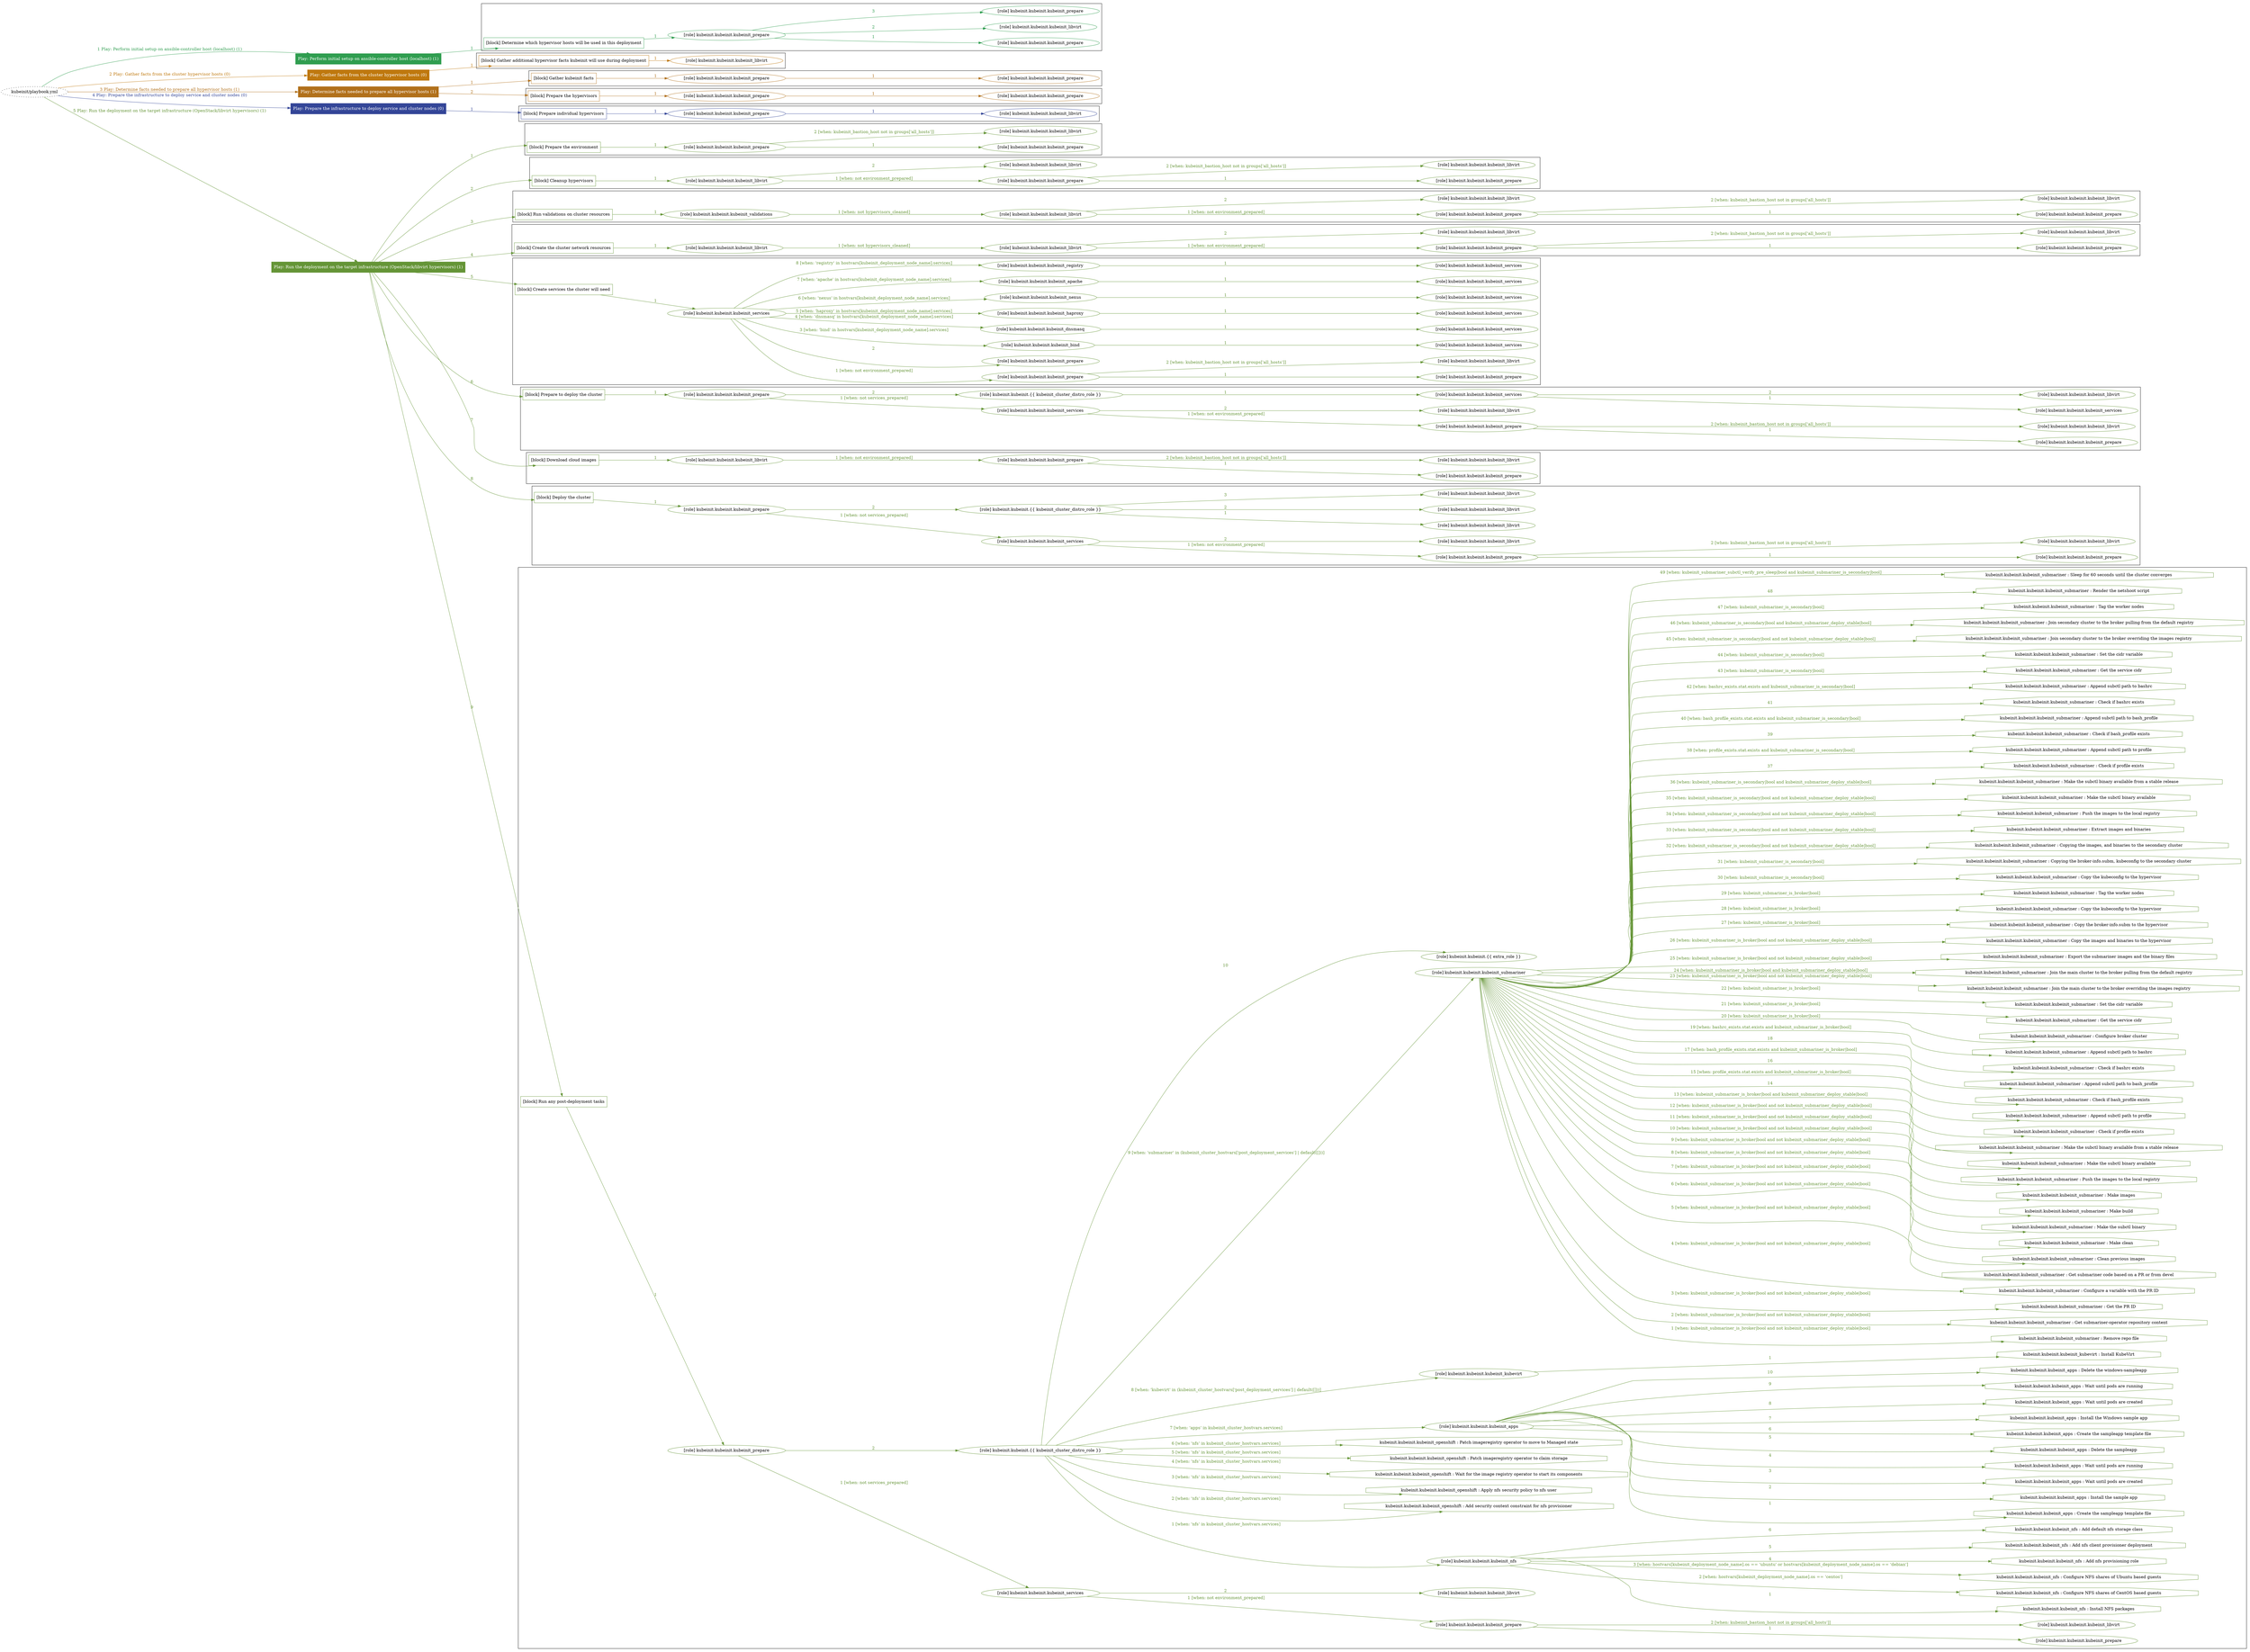 digraph {
	graph [concentrate=true ordering=in rankdir=LR ratio=fill]
	edge [esep=5 sep=10]
	"kubeinit/playbook.yml" [URL="/home/runner/work/kubeinit/kubeinit/kubeinit/playbook.yml" id=playbook_22ed15b5 style=dotted]
	"kubeinit/playbook.yml" -> play_be4b6f52 [label="1 Play: Perform initial setup on ansible-controller host (localhost) (1)" color="#2f9d4f" fontcolor="#2f9d4f" id=edge_playbook_22ed15b5_play_be4b6f52 labeltooltip="1 Play: Perform initial setup on ansible-controller host (localhost) (1)" tooltip="1 Play: Perform initial setup on ansible-controller host (localhost) (1)"]
	subgraph "Play: Perform initial setup on ansible-controller host (localhost) (1)" {
		play_be4b6f52 [label="Play: Perform initial setup on ansible-controller host (localhost) (1)" URL="/home/runner/work/kubeinit/kubeinit/kubeinit/playbook.yml" color="#2f9d4f" fontcolor="#ffffff" id=play_be4b6f52 shape=box style=filled tooltip=localhost]
		play_be4b6f52 -> block_18571c6e [label=1 color="#2f9d4f" fontcolor="#2f9d4f" id=edge_1_play_be4b6f52_block_18571c6e labeltooltip=1 tooltip=1]
		subgraph cluster_block_18571c6e {
			block_18571c6e [label="[block] Determine which hypervisor hosts will be used in this deployment" URL="/home/runner/work/kubeinit/kubeinit/kubeinit/playbook.yml" color="#2f9d4f" id=block_18571c6e labeltooltip="Determine which hypervisor hosts will be used in this deployment" shape=box tooltip="Determine which hypervisor hosts will be used in this deployment"]
			block_18571c6e -> role_7572aee4 [label="1 " color="#2f9d4f" fontcolor="#2f9d4f" id=edge_1_block_18571c6e_role_7572aee4 labeltooltip="1 " tooltip="1 "]
			subgraph "kubeinit.kubeinit.kubeinit_prepare" {
				role_7572aee4 [label="[role] kubeinit.kubeinit.kubeinit_prepare" URL="/home/runner/work/kubeinit/kubeinit/kubeinit/playbook.yml" color="#2f9d4f" id=role_7572aee4 tooltip="kubeinit.kubeinit.kubeinit_prepare"]
				role_7572aee4 -> role_4e8e28da [label="1 " color="#2f9d4f" fontcolor="#2f9d4f" id=edge_1_role_7572aee4_role_4e8e28da labeltooltip="1 " tooltip="1 "]
				subgraph "kubeinit.kubeinit.kubeinit_prepare" {
					role_4e8e28da [label="[role] kubeinit.kubeinit.kubeinit_prepare" URL="/home/runner/.ansible/collections/ansible_collections/kubeinit/kubeinit/roles/kubeinit_prepare/tasks/build_hypervisors_group.yml" color="#2f9d4f" id=role_4e8e28da tooltip="kubeinit.kubeinit.kubeinit_prepare"]
				}
				role_7572aee4 -> role_77d7328c [label="2 " color="#2f9d4f" fontcolor="#2f9d4f" id=edge_2_role_7572aee4_role_77d7328c labeltooltip="2 " tooltip="2 "]
				subgraph "kubeinit.kubeinit.kubeinit_libvirt" {
					role_77d7328c [label="[role] kubeinit.kubeinit.kubeinit_libvirt" URL="/home/runner/.ansible/collections/ansible_collections/kubeinit/kubeinit/roles/kubeinit_prepare/tasks/build_hypervisors_group.yml" color="#2f9d4f" id=role_77d7328c tooltip="kubeinit.kubeinit.kubeinit_libvirt"]
				}
				role_7572aee4 -> role_30f4b6d7 [label="3 " color="#2f9d4f" fontcolor="#2f9d4f" id=edge_3_role_7572aee4_role_30f4b6d7 labeltooltip="3 " tooltip="3 "]
				subgraph "kubeinit.kubeinit.kubeinit_prepare" {
					role_30f4b6d7 [label="[role] kubeinit.kubeinit.kubeinit_prepare" URL="/home/runner/.ansible/collections/ansible_collections/kubeinit/kubeinit/roles/kubeinit_prepare/tasks/build_hypervisors_group.yml" color="#2f9d4f" id=role_30f4b6d7 tooltip="kubeinit.kubeinit.kubeinit_prepare"]
				}
			}
		}
	}
	"kubeinit/playbook.yml" -> play_e30dcb0b [label="2 Play: Gather facts from the cluster hypervisor hosts (0)" color="#bf780d" fontcolor="#bf780d" id=edge_playbook_22ed15b5_play_e30dcb0b labeltooltip="2 Play: Gather facts from the cluster hypervisor hosts (0)" tooltip="2 Play: Gather facts from the cluster hypervisor hosts (0)"]
	subgraph "Play: Gather facts from the cluster hypervisor hosts (0)" {
		play_e30dcb0b [label="Play: Gather facts from the cluster hypervisor hosts (0)" URL="/home/runner/work/kubeinit/kubeinit/kubeinit/playbook.yml" color="#bf780d" fontcolor="#ffffff" id=play_e30dcb0b shape=box style=filled tooltip="Play: Gather facts from the cluster hypervisor hosts (0)"]
		play_e30dcb0b -> block_fd6f4b60 [label=1 color="#bf780d" fontcolor="#bf780d" id=edge_1_play_e30dcb0b_block_fd6f4b60 labeltooltip=1 tooltip=1]
		subgraph cluster_block_fd6f4b60 {
			block_fd6f4b60 [label="[block] Gather additional hypervisor facts kubeinit will use during deployment" URL="/home/runner/work/kubeinit/kubeinit/kubeinit/playbook.yml" color="#bf780d" id=block_fd6f4b60 labeltooltip="Gather additional hypervisor facts kubeinit will use during deployment" shape=box tooltip="Gather additional hypervisor facts kubeinit will use during deployment"]
			block_fd6f4b60 -> role_9220e6f6 [label="1 " color="#bf780d" fontcolor="#bf780d" id=edge_1_block_fd6f4b60_role_9220e6f6 labeltooltip="1 " tooltip="1 "]
			subgraph "kubeinit.kubeinit.kubeinit_libvirt" {
				role_9220e6f6 [label="[role] kubeinit.kubeinit.kubeinit_libvirt" URL="/home/runner/work/kubeinit/kubeinit/kubeinit/playbook.yml" color="#bf780d" id=role_9220e6f6 tooltip="kubeinit.kubeinit.kubeinit_libvirt"]
			}
		}
	}
	"kubeinit/playbook.yml" -> play_e29b6cf6 [label="3 Play: Determine facts needed to prepare all hypervisor hosts (1)" color="#b1701b" fontcolor="#b1701b" id=edge_playbook_22ed15b5_play_e29b6cf6 labeltooltip="3 Play: Determine facts needed to prepare all hypervisor hosts (1)" tooltip="3 Play: Determine facts needed to prepare all hypervisor hosts (1)"]
	subgraph "Play: Determine facts needed to prepare all hypervisor hosts (1)" {
		play_e29b6cf6 [label="Play: Determine facts needed to prepare all hypervisor hosts (1)" URL="/home/runner/work/kubeinit/kubeinit/kubeinit/playbook.yml" color="#b1701b" fontcolor="#ffffff" id=play_e29b6cf6 shape=box style=filled tooltip=localhost]
		play_e29b6cf6 -> block_89ce8576 [label=1 color="#b1701b" fontcolor="#b1701b" id=edge_1_play_e29b6cf6_block_89ce8576 labeltooltip=1 tooltip=1]
		subgraph cluster_block_89ce8576 {
			block_89ce8576 [label="[block] Gather kubeinit facts" URL="/home/runner/work/kubeinit/kubeinit/kubeinit/playbook.yml" color="#b1701b" id=block_89ce8576 labeltooltip="Gather kubeinit facts" shape=box tooltip="Gather kubeinit facts"]
			block_89ce8576 -> role_0b63dd9d [label="1 " color="#b1701b" fontcolor="#b1701b" id=edge_1_block_89ce8576_role_0b63dd9d labeltooltip="1 " tooltip="1 "]
			subgraph "kubeinit.kubeinit.kubeinit_prepare" {
				role_0b63dd9d [label="[role] kubeinit.kubeinit.kubeinit_prepare" URL="/home/runner/work/kubeinit/kubeinit/kubeinit/playbook.yml" color="#b1701b" id=role_0b63dd9d tooltip="kubeinit.kubeinit.kubeinit_prepare"]
				role_0b63dd9d -> role_bd637720 [label="1 " color="#b1701b" fontcolor="#b1701b" id=edge_1_role_0b63dd9d_role_bd637720 labeltooltip="1 " tooltip="1 "]
				subgraph "kubeinit.kubeinit.kubeinit_prepare" {
					role_bd637720 [label="[role] kubeinit.kubeinit.kubeinit_prepare" URL="/home/runner/.ansible/collections/ansible_collections/kubeinit/kubeinit/roles/kubeinit_prepare/tasks/gather_kubeinit_facts.yml" color="#b1701b" id=role_bd637720 tooltip="kubeinit.kubeinit.kubeinit_prepare"]
				}
			}
		}
		play_e29b6cf6 -> block_33eeded8 [label=2 color="#b1701b" fontcolor="#b1701b" id=edge_2_play_e29b6cf6_block_33eeded8 labeltooltip=2 tooltip=2]
		subgraph cluster_block_33eeded8 {
			block_33eeded8 [label="[block] Prepare the hypervisors" URL="/home/runner/work/kubeinit/kubeinit/kubeinit/playbook.yml" color="#b1701b" id=block_33eeded8 labeltooltip="Prepare the hypervisors" shape=box tooltip="Prepare the hypervisors"]
			block_33eeded8 -> role_96b8e5c6 [label="1 " color="#b1701b" fontcolor="#b1701b" id=edge_1_block_33eeded8_role_96b8e5c6 labeltooltip="1 " tooltip="1 "]
			subgraph "kubeinit.kubeinit.kubeinit_prepare" {
				role_96b8e5c6 [label="[role] kubeinit.kubeinit.kubeinit_prepare" URL="/home/runner/work/kubeinit/kubeinit/kubeinit/playbook.yml" color="#b1701b" id=role_96b8e5c6 tooltip="kubeinit.kubeinit.kubeinit_prepare"]
				role_96b8e5c6 -> role_9932cee9 [label="1 " color="#b1701b" fontcolor="#b1701b" id=edge_1_role_96b8e5c6_role_9932cee9 labeltooltip="1 " tooltip="1 "]
				subgraph "kubeinit.kubeinit.kubeinit_prepare" {
					role_9932cee9 [label="[role] kubeinit.kubeinit.kubeinit_prepare" URL="/home/runner/.ansible/collections/ansible_collections/kubeinit/kubeinit/roles/kubeinit_prepare/tasks/gather_kubeinit_facts.yml" color="#b1701b" id=role_9932cee9 tooltip="kubeinit.kubeinit.kubeinit_prepare"]
				}
			}
		}
	}
	"kubeinit/playbook.yml" -> play_d95c1743 [label="4 Play: Prepare the infrastructure to deploy service and cluster nodes (0)" color="#344698" fontcolor="#344698" id=edge_playbook_22ed15b5_play_d95c1743 labeltooltip="4 Play: Prepare the infrastructure to deploy service and cluster nodes (0)" tooltip="4 Play: Prepare the infrastructure to deploy service and cluster nodes (0)"]
	subgraph "Play: Prepare the infrastructure to deploy service and cluster nodes (0)" {
		play_d95c1743 [label="Play: Prepare the infrastructure to deploy service and cluster nodes (0)" URL="/home/runner/work/kubeinit/kubeinit/kubeinit/playbook.yml" color="#344698" fontcolor="#ffffff" id=play_d95c1743 shape=box style=filled tooltip="Play: Prepare the infrastructure to deploy service and cluster nodes (0)"]
		play_d95c1743 -> block_6a0588b9 [label=1 color="#344698" fontcolor="#344698" id=edge_1_play_d95c1743_block_6a0588b9 labeltooltip=1 tooltip=1]
		subgraph cluster_block_6a0588b9 {
			block_6a0588b9 [label="[block] Prepare individual hypervisors" URL="/home/runner/work/kubeinit/kubeinit/kubeinit/playbook.yml" color="#344698" id=block_6a0588b9 labeltooltip="Prepare individual hypervisors" shape=box tooltip="Prepare individual hypervisors"]
			block_6a0588b9 -> role_012a5ad0 [label="1 " color="#344698" fontcolor="#344698" id=edge_1_block_6a0588b9_role_012a5ad0 labeltooltip="1 " tooltip="1 "]
			subgraph "kubeinit.kubeinit.kubeinit_prepare" {
				role_012a5ad0 [label="[role] kubeinit.kubeinit.kubeinit_prepare" URL="/home/runner/work/kubeinit/kubeinit/kubeinit/playbook.yml" color="#344698" id=role_012a5ad0 tooltip="kubeinit.kubeinit.kubeinit_prepare"]
				role_012a5ad0 -> role_a65f3c73 [label="1 " color="#344698" fontcolor="#344698" id=edge_1_role_012a5ad0_role_a65f3c73 labeltooltip="1 " tooltip="1 "]
				subgraph "kubeinit.kubeinit.kubeinit_libvirt" {
					role_a65f3c73 [label="[role] kubeinit.kubeinit.kubeinit_libvirt" URL="/home/runner/.ansible/collections/ansible_collections/kubeinit/kubeinit/roles/kubeinit_prepare/tasks/prepare_hypervisor.yml" color="#344698" id=role_a65f3c73 tooltip="kubeinit.kubeinit.kubeinit_libvirt"]
				}
			}
		}
	}
	"kubeinit/playbook.yml" -> play_872ba066 [label="5 Play: Run the deployment on the target infrastructure (OpenStack/libvirt hypervisors) (1)" color="#659537" fontcolor="#659537" id=edge_playbook_22ed15b5_play_872ba066 labeltooltip="5 Play: Run the deployment on the target infrastructure (OpenStack/libvirt hypervisors) (1)" tooltip="5 Play: Run the deployment on the target infrastructure (OpenStack/libvirt hypervisors) (1)"]
	subgraph "Play: Run the deployment on the target infrastructure (OpenStack/libvirt hypervisors) (1)" {
		play_872ba066 [label="Play: Run the deployment on the target infrastructure (OpenStack/libvirt hypervisors) (1)" URL="/home/runner/work/kubeinit/kubeinit/kubeinit/playbook.yml" color="#659537" fontcolor="#ffffff" id=play_872ba066 shape=box style=filled tooltip=localhost]
		play_872ba066 -> block_fae4bb2b [label=1 color="#659537" fontcolor="#659537" id=edge_1_play_872ba066_block_fae4bb2b labeltooltip=1 tooltip=1]
		subgraph cluster_block_fae4bb2b {
			block_fae4bb2b [label="[block] Prepare the environment" URL="/home/runner/work/kubeinit/kubeinit/kubeinit/playbook.yml" color="#659537" id=block_fae4bb2b labeltooltip="Prepare the environment" shape=box tooltip="Prepare the environment"]
			block_fae4bb2b -> role_cae9fd65 [label="1 " color="#659537" fontcolor="#659537" id=edge_1_block_fae4bb2b_role_cae9fd65 labeltooltip="1 " tooltip="1 "]
			subgraph "kubeinit.kubeinit.kubeinit_prepare" {
				role_cae9fd65 [label="[role] kubeinit.kubeinit.kubeinit_prepare" URL="/home/runner/work/kubeinit/kubeinit/kubeinit/playbook.yml" color="#659537" id=role_cae9fd65 tooltip="kubeinit.kubeinit.kubeinit_prepare"]
				role_cae9fd65 -> role_39143ff5 [label="1 " color="#659537" fontcolor="#659537" id=edge_1_role_cae9fd65_role_39143ff5 labeltooltip="1 " tooltip="1 "]
				subgraph "kubeinit.kubeinit.kubeinit_prepare" {
					role_39143ff5 [label="[role] kubeinit.kubeinit.kubeinit_prepare" URL="/home/runner/.ansible/collections/ansible_collections/kubeinit/kubeinit/roles/kubeinit_prepare/tasks/gather_kubeinit_facts.yml" color="#659537" id=role_39143ff5 tooltip="kubeinit.kubeinit.kubeinit_prepare"]
				}
				role_cae9fd65 -> role_413b5ec1 [label="2 [when: kubeinit_bastion_host not in groups['all_hosts']]" color="#659537" fontcolor="#659537" id=edge_2_role_cae9fd65_role_413b5ec1 labeltooltip="2 [when: kubeinit_bastion_host not in groups['all_hosts']]" tooltip="2 [when: kubeinit_bastion_host not in groups['all_hosts']]"]
				subgraph "kubeinit.kubeinit.kubeinit_libvirt" {
					role_413b5ec1 [label="[role] kubeinit.kubeinit.kubeinit_libvirt" URL="/home/runner/.ansible/collections/ansible_collections/kubeinit/kubeinit/roles/kubeinit_prepare/tasks/main.yml" color="#659537" id=role_413b5ec1 tooltip="kubeinit.kubeinit.kubeinit_libvirt"]
				}
			}
		}
		play_872ba066 -> block_353a9dec [label=2 color="#659537" fontcolor="#659537" id=edge_2_play_872ba066_block_353a9dec labeltooltip=2 tooltip=2]
		subgraph cluster_block_353a9dec {
			block_353a9dec [label="[block] Cleanup hypervisors" URL="/home/runner/work/kubeinit/kubeinit/kubeinit/playbook.yml" color="#659537" id=block_353a9dec labeltooltip="Cleanup hypervisors" shape=box tooltip="Cleanup hypervisors"]
			block_353a9dec -> role_d1411639 [label="1 " color="#659537" fontcolor="#659537" id=edge_1_block_353a9dec_role_d1411639 labeltooltip="1 " tooltip="1 "]
			subgraph "kubeinit.kubeinit.kubeinit_libvirt" {
				role_d1411639 [label="[role] kubeinit.kubeinit.kubeinit_libvirt" URL="/home/runner/work/kubeinit/kubeinit/kubeinit/playbook.yml" color="#659537" id=role_d1411639 tooltip="kubeinit.kubeinit.kubeinit_libvirt"]
				role_d1411639 -> role_9cf2b174 [label="1 [when: not environment_prepared]" color="#659537" fontcolor="#659537" id=edge_1_role_d1411639_role_9cf2b174 labeltooltip="1 [when: not environment_prepared]" tooltip="1 [when: not environment_prepared]"]
				subgraph "kubeinit.kubeinit.kubeinit_prepare" {
					role_9cf2b174 [label="[role] kubeinit.kubeinit.kubeinit_prepare" URL="/home/runner/.ansible/collections/ansible_collections/kubeinit/kubeinit/roles/kubeinit_libvirt/tasks/cleanup_hypervisors.yml" color="#659537" id=role_9cf2b174 tooltip="kubeinit.kubeinit.kubeinit_prepare"]
					role_9cf2b174 -> role_24c1f055 [label="1 " color="#659537" fontcolor="#659537" id=edge_1_role_9cf2b174_role_24c1f055 labeltooltip="1 " tooltip="1 "]
					subgraph "kubeinit.kubeinit.kubeinit_prepare" {
						role_24c1f055 [label="[role] kubeinit.kubeinit.kubeinit_prepare" URL="/home/runner/.ansible/collections/ansible_collections/kubeinit/kubeinit/roles/kubeinit_prepare/tasks/gather_kubeinit_facts.yml" color="#659537" id=role_24c1f055 tooltip="kubeinit.kubeinit.kubeinit_prepare"]
					}
					role_9cf2b174 -> role_1561209d [label="2 [when: kubeinit_bastion_host not in groups['all_hosts']]" color="#659537" fontcolor="#659537" id=edge_2_role_9cf2b174_role_1561209d labeltooltip="2 [when: kubeinit_bastion_host not in groups['all_hosts']]" tooltip="2 [when: kubeinit_bastion_host not in groups['all_hosts']]"]
					subgraph "kubeinit.kubeinit.kubeinit_libvirt" {
						role_1561209d [label="[role] kubeinit.kubeinit.kubeinit_libvirt" URL="/home/runner/.ansible/collections/ansible_collections/kubeinit/kubeinit/roles/kubeinit_prepare/tasks/main.yml" color="#659537" id=role_1561209d tooltip="kubeinit.kubeinit.kubeinit_libvirt"]
					}
				}
				role_d1411639 -> role_0ddbf27c [label="2 " color="#659537" fontcolor="#659537" id=edge_2_role_d1411639_role_0ddbf27c labeltooltip="2 " tooltip="2 "]
				subgraph "kubeinit.kubeinit.kubeinit_libvirt" {
					role_0ddbf27c [label="[role] kubeinit.kubeinit.kubeinit_libvirt" URL="/home/runner/.ansible/collections/ansible_collections/kubeinit/kubeinit/roles/kubeinit_libvirt/tasks/cleanup_hypervisors.yml" color="#659537" id=role_0ddbf27c tooltip="kubeinit.kubeinit.kubeinit_libvirt"]
				}
			}
		}
		play_872ba066 -> block_ceb92f42 [label=3 color="#659537" fontcolor="#659537" id=edge_3_play_872ba066_block_ceb92f42 labeltooltip=3 tooltip=3]
		subgraph cluster_block_ceb92f42 {
			block_ceb92f42 [label="[block] Run validations on cluster resources" URL="/home/runner/work/kubeinit/kubeinit/kubeinit/playbook.yml" color="#659537" id=block_ceb92f42 labeltooltip="Run validations on cluster resources" shape=box tooltip="Run validations on cluster resources"]
			block_ceb92f42 -> role_0f45ceba [label="1 " color="#659537" fontcolor="#659537" id=edge_1_block_ceb92f42_role_0f45ceba labeltooltip="1 " tooltip="1 "]
			subgraph "kubeinit.kubeinit.kubeinit_validations" {
				role_0f45ceba [label="[role] kubeinit.kubeinit.kubeinit_validations" URL="/home/runner/work/kubeinit/kubeinit/kubeinit/playbook.yml" color="#659537" id=role_0f45ceba tooltip="kubeinit.kubeinit.kubeinit_validations"]
				role_0f45ceba -> role_25209c3d [label="1 [when: not hypervisors_cleaned]" color="#659537" fontcolor="#659537" id=edge_1_role_0f45ceba_role_25209c3d labeltooltip="1 [when: not hypervisors_cleaned]" tooltip="1 [when: not hypervisors_cleaned]"]
				subgraph "kubeinit.kubeinit.kubeinit_libvirt" {
					role_25209c3d [label="[role] kubeinit.kubeinit.kubeinit_libvirt" URL="/home/runner/.ansible/collections/ansible_collections/kubeinit/kubeinit/roles/kubeinit_validations/tasks/main.yml" color="#659537" id=role_25209c3d tooltip="kubeinit.kubeinit.kubeinit_libvirt"]
					role_25209c3d -> role_76fc1432 [label="1 [when: not environment_prepared]" color="#659537" fontcolor="#659537" id=edge_1_role_25209c3d_role_76fc1432 labeltooltip="1 [when: not environment_prepared]" tooltip="1 [when: not environment_prepared]"]
					subgraph "kubeinit.kubeinit.kubeinit_prepare" {
						role_76fc1432 [label="[role] kubeinit.kubeinit.kubeinit_prepare" URL="/home/runner/.ansible/collections/ansible_collections/kubeinit/kubeinit/roles/kubeinit_libvirt/tasks/cleanup_hypervisors.yml" color="#659537" id=role_76fc1432 tooltip="kubeinit.kubeinit.kubeinit_prepare"]
						role_76fc1432 -> role_8cd534a2 [label="1 " color="#659537" fontcolor="#659537" id=edge_1_role_76fc1432_role_8cd534a2 labeltooltip="1 " tooltip="1 "]
						subgraph "kubeinit.kubeinit.kubeinit_prepare" {
							role_8cd534a2 [label="[role] kubeinit.kubeinit.kubeinit_prepare" URL="/home/runner/.ansible/collections/ansible_collections/kubeinit/kubeinit/roles/kubeinit_prepare/tasks/gather_kubeinit_facts.yml" color="#659537" id=role_8cd534a2 tooltip="kubeinit.kubeinit.kubeinit_prepare"]
						}
						role_76fc1432 -> role_6c7f4bb9 [label="2 [when: kubeinit_bastion_host not in groups['all_hosts']]" color="#659537" fontcolor="#659537" id=edge_2_role_76fc1432_role_6c7f4bb9 labeltooltip="2 [when: kubeinit_bastion_host not in groups['all_hosts']]" tooltip="2 [when: kubeinit_bastion_host not in groups['all_hosts']]"]
						subgraph "kubeinit.kubeinit.kubeinit_libvirt" {
							role_6c7f4bb9 [label="[role] kubeinit.kubeinit.kubeinit_libvirt" URL="/home/runner/.ansible/collections/ansible_collections/kubeinit/kubeinit/roles/kubeinit_prepare/tasks/main.yml" color="#659537" id=role_6c7f4bb9 tooltip="kubeinit.kubeinit.kubeinit_libvirt"]
						}
					}
					role_25209c3d -> role_ca049279 [label="2 " color="#659537" fontcolor="#659537" id=edge_2_role_25209c3d_role_ca049279 labeltooltip="2 " tooltip="2 "]
					subgraph "kubeinit.kubeinit.kubeinit_libvirt" {
						role_ca049279 [label="[role] kubeinit.kubeinit.kubeinit_libvirt" URL="/home/runner/.ansible/collections/ansible_collections/kubeinit/kubeinit/roles/kubeinit_libvirt/tasks/cleanup_hypervisors.yml" color="#659537" id=role_ca049279 tooltip="kubeinit.kubeinit.kubeinit_libvirt"]
					}
				}
			}
		}
		play_872ba066 -> block_63ad5b4a [label=4 color="#659537" fontcolor="#659537" id=edge_4_play_872ba066_block_63ad5b4a labeltooltip=4 tooltip=4]
		subgraph cluster_block_63ad5b4a {
			block_63ad5b4a [label="[block] Create the cluster network resources" URL="/home/runner/work/kubeinit/kubeinit/kubeinit/playbook.yml" color="#659537" id=block_63ad5b4a labeltooltip="Create the cluster network resources" shape=box tooltip="Create the cluster network resources"]
			block_63ad5b4a -> role_f4fc9223 [label="1 " color="#659537" fontcolor="#659537" id=edge_1_block_63ad5b4a_role_f4fc9223 labeltooltip="1 " tooltip="1 "]
			subgraph "kubeinit.kubeinit.kubeinit_libvirt" {
				role_f4fc9223 [label="[role] kubeinit.kubeinit.kubeinit_libvirt" URL="/home/runner/work/kubeinit/kubeinit/kubeinit/playbook.yml" color="#659537" id=role_f4fc9223 tooltip="kubeinit.kubeinit.kubeinit_libvirt"]
				role_f4fc9223 -> role_0e4c7042 [label="1 [when: not hypervisors_cleaned]" color="#659537" fontcolor="#659537" id=edge_1_role_f4fc9223_role_0e4c7042 labeltooltip="1 [when: not hypervisors_cleaned]" tooltip="1 [when: not hypervisors_cleaned]"]
				subgraph "kubeinit.kubeinit.kubeinit_libvirt" {
					role_0e4c7042 [label="[role] kubeinit.kubeinit.kubeinit_libvirt" URL="/home/runner/.ansible/collections/ansible_collections/kubeinit/kubeinit/roles/kubeinit_libvirt/tasks/create_network.yml" color="#659537" id=role_0e4c7042 tooltip="kubeinit.kubeinit.kubeinit_libvirt"]
					role_0e4c7042 -> role_9deb5e07 [label="1 [when: not environment_prepared]" color="#659537" fontcolor="#659537" id=edge_1_role_0e4c7042_role_9deb5e07 labeltooltip="1 [when: not environment_prepared]" tooltip="1 [when: not environment_prepared]"]
					subgraph "kubeinit.kubeinit.kubeinit_prepare" {
						role_9deb5e07 [label="[role] kubeinit.kubeinit.kubeinit_prepare" URL="/home/runner/.ansible/collections/ansible_collections/kubeinit/kubeinit/roles/kubeinit_libvirt/tasks/cleanup_hypervisors.yml" color="#659537" id=role_9deb5e07 tooltip="kubeinit.kubeinit.kubeinit_prepare"]
						role_9deb5e07 -> role_d8a86c19 [label="1 " color="#659537" fontcolor="#659537" id=edge_1_role_9deb5e07_role_d8a86c19 labeltooltip="1 " tooltip="1 "]
						subgraph "kubeinit.kubeinit.kubeinit_prepare" {
							role_d8a86c19 [label="[role] kubeinit.kubeinit.kubeinit_prepare" URL="/home/runner/.ansible/collections/ansible_collections/kubeinit/kubeinit/roles/kubeinit_prepare/tasks/gather_kubeinit_facts.yml" color="#659537" id=role_d8a86c19 tooltip="kubeinit.kubeinit.kubeinit_prepare"]
						}
						role_9deb5e07 -> role_5e7365a4 [label="2 [when: kubeinit_bastion_host not in groups['all_hosts']]" color="#659537" fontcolor="#659537" id=edge_2_role_9deb5e07_role_5e7365a4 labeltooltip="2 [when: kubeinit_bastion_host not in groups['all_hosts']]" tooltip="2 [when: kubeinit_bastion_host not in groups['all_hosts']]"]
						subgraph "kubeinit.kubeinit.kubeinit_libvirt" {
							role_5e7365a4 [label="[role] kubeinit.kubeinit.kubeinit_libvirt" URL="/home/runner/.ansible/collections/ansible_collections/kubeinit/kubeinit/roles/kubeinit_prepare/tasks/main.yml" color="#659537" id=role_5e7365a4 tooltip="kubeinit.kubeinit.kubeinit_libvirt"]
						}
					}
					role_0e4c7042 -> role_23d2bdc5 [label="2 " color="#659537" fontcolor="#659537" id=edge_2_role_0e4c7042_role_23d2bdc5 labeltooltip="2 " tooltip="2 "]
					subgraph "kubeinit.kubeinit.kubeinit_libvirt" {
						role_23d2bdc5 [label="[role] kubeinit.kubeinit.kubeinit_libvirt" URL="/home/runner/.ansible/collections/ansible_collections/kubeinit/kubeinit/roles/kubeinit_libvirt/tasks/cleanup_hypervisors.yml" color="#659537" id=role_23d2bdc5 tooltip="kubeinit.kubeinit.kubeinit_libvirt"]
					}
				}
			}
		}
		play_872ba066 -> block_763adc91 [label=5 color="#659537" fontcolor="#659537" id=edge_5_play_872ba066_block_763adc91 labeltooltip=5 tooltip=5]
		subgraph cluster_block_763adc91 {
			block_763adc91 [label="[block] Create services the cluster will need" URL="/home/runner/work/kubeinit/kubeinit/kubeinit/playbook.yml" color="#659537" id=block_763adc91 labeltooltip="Create services the cluster will need" shape=box tooltip="Create services the cluster will need"]
			block_763adc91 -> role_003e71f7 [label="1 " color="#659537" fontcolor="#659537" id=edge_1_block_763adc91_role_003e71f7 labeltooltip="1 " tooltip="1 "]
			subgraph "kubeinit.kubeinit.kubeinit_services" {
				role_003e71f7 [label="[role] kubeinit.kubeinit.kubeinit_services" URL="/home/runner/work/kubeinit/kubeinit/kubeinit/playbook.yml" color="#659537" id=role_003e71f7 tooltip="kubeinit.kubeinit.kubeinit_services"]
				role_003e71f7 -> role_dbbf4dcc [label="1 [when: not environment_prepared]" color="#659537" fontcolor="#659537" id=edge_1_role_003e71f7_role_dbbf4dcc labeltooltip="1 [when: not environment_prepared]" tooltip="1 [when: not environment_prepared]"]
				subgraph "kubeinit.kubeinit.kubeinit_prepare" {
					role_dbbf4dcc [label="[role] kubeinit.kubeinit.kubeinit_prepare" URL="/home/runner/.ansible/collections/ansible_collections/kubeinit/kubeinit/roles/kubeinit_services/tasks/main.yml" color="#659537" id=role_dbbf4dcc tooltip="kubeinit.kubeinit.kubeinit_prepare"]
					role_dbbf4dcc -> role_fa6c7195 [label="1 " color="#659537" fontcolor="#659537" id=edge_1_role_dbbf4dcc_role_fa6c7195 labeltooltip="1 " tooltip="1 "]
					subgraph "kubeinit.kubeinit.kubeinit_prepare" {
						role_fa6c7195 [label="[role] kubeinit.kubeinit.kubeinit_prepare" URL="/home/runner/.ansible/collections/ansible_collections/kubeinit/kubeinit/roles/kubeinit_prepare/tasks/gather_kubeinit_facts.yml" color="#659537" id=role_fa6c7195 tooltip="kubeinit.kubeinit.kubeinit_prepare"]
					}
					role_dbbf4dcc -> role_8946ab60 [label="2 [when: kubeinit_bastion_host not in groups['all_hosts']]" color="#659537" fontcolor="#659537" id=edge_2_role_dbbf4dcc_role_8946ab60 labeltooltip="2 [when: kubeinit_bastion_host not in groups['all_hosts']]" tooltip="2 [when: kubeinit_bastion_host not in groups['all_hosts']]"]
					subgraph "kubeinit.kubeinit.kubeinit_libvirt" {
						role_8946ab60 [label="[role] kubeinit.kubeinit.kubeinit_libvirt" URL="/home/runner/.ansible/collections/ansible_collections/kubeinit/kubeinit/roles/kubeinit_prepare/tasks/main.yml" color="#659537" id=role_8946ab60 tooltip="kubeinit.kubeinit.kubeinit_libvirt"]
					}
				}
				role_003e71f7 -> role_a1aadf69 [label="2 " color="#659537" fontcolor="#659537" id=edge_2_role_003e71f7_role_a1aadf69 labeltooltip="2 " tooltip="2 "]
				subgraph "kubeinit.kubeinit.kubeinit_prepare" {
					role_a1aadf69 [label="[role] kubeinit.kubeinit.kubeinit_prepare" URL="/home/runner/.ansible/collections/ansible_collections/kubeinit/kubeinit/roles/kubeinit_services/tasks/00_create_service_pod.yml" color="#659537" id=role_a1aadf69 tooltip="kubeinit.kubeinit.kubeinit_prepare"]
				}
				role_003e71f7 -> role_3f56ef4f [label="3 [when: 'bind' in hostvars[kubeinit_deployment_node_name].services]" color="#659537" fontcolor="#659537" id=edge_3_role_003e71f7_role_3f56ef4f labeltooltip="3 [when: 'bind' in hostvars[kubeinit_deployment_node_name].services]" tooltip="3 [when: 'bind' in hostvars[kubeinit_deployment_node_name].services]"]
				subgraph "kubeinit.kubeinit.kubeinit_bind" {
					role_3f56ef4f [label="[role] kubeinit.kubeinit.kubeinit_bind" URL="/home/runner/.ansible/collections/ansible_collections/kubeinit/kubeinit/roles/kubeinit_services/tasks/start_services_containers.yml" color="#659537" id=role_3f56ef4f tooltip="kubeinit.kubeinit.kubeinit_bind"]
					role_3f56ef4f -> role_f1ed4674 [label="1 " color="#659537" fontcolor="#659537" id=edge_1_role_3f56ef4f_role_f1ed4674 labeltooltip="1 " tooltip="1 "]
					subgraph "kubeinit.kubeinit.kubeinit_services" {
						role_f1ed4674 [label="[role] kubeinit.kubeinit.kubeinit_services" URL="/home/runner/.ansible/collections/ansible_collections/kubeinit/kubeinit/roles/kubeinit_bind/tasks/main.yml" color="#659537" id=role_f1ed4674 tooltip="kubeinit.kubeinit.kubeinit_services"]
					}
				}
				role_003e71f7 -> role_c7a25906 [label="4 [when: 'dnsmasq' in hostvars[kubeinit_deployment_node_name].services]" color="#659537" fontcolor="#659537" id=edge_4_role_003e71f7_role_c7a25906 labeltooltip="4 [when: 'dnsmasq' in hostvars[kubeinit_deployment_node_name].services]" tooltip="4 [when: 'dnsmasq' in hostvars[kubeinit_deployment_node_name].services]"]
				subgraph "kubeinit.kubeinit.kubeinit_dnsmasq" {
					role_c7a25906 [label="[role] kubeinit.kubeinit.kubeinit_dnsmasq" URL="/home/runner/.ansible/collections/ansible_collections/kubeinit/kubeinit/roles/kubeinit_services/tasks/start_services_containers.yml" color="#659537" id=role_c7a25906 tooltip="kubeinit.kubeinit.kubeinit_dnsmasq"]
					role_c7a25906 -> role_65e6fd28 [label="1 " color="#659537" fontcolor="#659537" id=edge_1_role_c7a25906_role_65e6fd28 labeltooltip="1 " tooltip="1 "]
					subgraph "kubeinit.kubeinit.kubeinit_services" {
						role_65e6fd28 [label="[role] kubeinit.kubeinit.kubeinit_services" URL="/home/runner/.ansible/collections/ansible_collections/kubeinit/kubeinit/roles/kubeinit_dnsmasq/tasks/main.yml" color="#659537" id=role_65e6fd28 tooltip="kubeinit.kubeinit.kubeinit_services"]
					}
				}
				role_003e71f7 -> role_00189947 [label="5 [when: 'haproxy' in hostvars[kubeinit_deployment_node_name].services]" color="#659537" fontcolor="#659537" id=edge_5_role_003e71f7_role_00189947 labeltooltip="5 [when: 'haproxy' in hostvars[kubeinit_deployment_node_name].services]" tooltip="5 [when: 'haproxy' in hostvars[kubeinit_deployment_node_name].services]"]
				subgraph "kubeinit.kubeinit.kubeinit_haproxy" {
					role_00189947 [label="[role] kubeinit.kubeinit.kubeinit_haproxy" URL="/home/runner/.ansible/collections/ansible_collections/kubeinit/kubeinit/roles/kubeinit_services/tasks/start_services_containers.yml" color="#659537" id=role_00189947 tooltip="kubeinit.kubeinit.kubeinit_haproxy"]
					role_00189947 -> role_2aff900c [label="1 " color="#659537" fontcolor="#659537" id=edge_1_role_00189947_role_2aff900c labeltooltip="1 " tooltip="1 "]
					subgraph "kubeinit.kubeinit.kubeinit_services" {
						role_2aff900c [label="[role] kubeinit.kubeinit.kubeinit_services" URL="/home/runner/.ansible/collections/ansible_collections/kubeinit/kubeinit/roles/kubeinit_haproxy/tasks/main.yml" color="#659537" id=role_2aff900c tooltip="kubeinit.kubeinit.kubeinit_services"]
					}
				}
				role_003e71f7 -> role_91c2639e [label="6 [when: 'nexus' in hostvars[kubeinit_deployment_node_name].services]" color="#659537" fontcolor="#659537" id=edge_6_role_003e71f7_role_91c2639e labeltooltip="6 [when: 'nexus' in hostvars[kubeinit_deployment_node_name].services]" tooltip="6 [when: 'nexus' in hostvars[kubeinit_deployment_node_name].services]"]
				subgraph "kubeinit.kubeinit.kubeinit_nexus" {
					role_91c2639e [label="[role] kubeinit.kubeinit.kubeinit_nexus" URL="/home/runner/.ansible/collections/ansible_collections/kubeinit/kubeinit/roles/kubeinit_services/tasks/start_services_containers.yml" color="#659537" id=role_91c2639e tooltip="kubeinit.kubeinit.kubeinit_nexus"]
					role_91c2639e -> role_94008949 [label="1 " color="#659537" fontcolor="#659537" id=edge_1_role_91c2639e_role_94008949 labeltooltip="1 " tooltip="1 "]
					subgraph "kubeinit.kubeinit.kubeinit_services" {
						role_94008949 [label="[role] kubeinit.kubeinit.kubeinit_services" URL="/home/runner/.ansible/collections/ansible_collections/kubeinit/kubeinit/roles/kubeinit_nexus/tasks/main.yml" color="#659537" id=role_94008949 tooltip="kubeinit.kubeinit.kubeinit_services"]
					}
				}
				role_003e71f7 -> role_201f9a86 [label="7 [when: 'apache' in hostvars[kubeinit_deployment_node_name].services]" color="#659537" fontcolor="#659537" id=edge_7_role_003e71f7_role_201f9a86 labeltooltip="7 [when: 'apache' in hostvars[kubeinit_deployment_node_name].services]" tooltip="7 [when: 'apache' in hostvars[kubeinit_deployment_node_name].services]"]
				subgraph "kubeinit.kubeinit.kubeinit_apache" {
					role_201f9a86 [label="[role] kubeinit.kubeinit.kubeinit_apache" URL="/home/runner/.ansible/collections/ansible_collections/kubeinit/kubeinit/roles/kubeinit_services/tasks/start_services_containers.yml" color="#659537" id=role_201f9a86 tooltip="kubeinit.kubeinit.kubeinit_apache"]
					role_201f9a86 -> role_88889d74 [label="1 " color="#659537" fontcolor="#659537" id=edge_1_role_201f9a86_role_88889d74 labeltooltip="1 " tooltip="1 "]
					subgraph "kubeinit.kubeinit.kubeinit_services" {
						role_88889d74 [label="[role] kubeinit.kubeinit.kubeinit_services" URL="/home/runner/.ansible/collections/ansible_collections/kubeinit/kubeinit/roles/kubeinit_apache/tasks/main.yml" color="#659537" id=role_88889d74 tooltip="kubeinit.kubeinit.kubeinit_services"]
					}
				}
				role_003e71f7 -> role_53ade8bb [label="8 [when: 'registry' in hostvars[kubeinit_deployment_node_name].services]" color="#659537" fontcolor="#659537" id=edge_8_role_003e71f7_role_53ade8bb labeltooltip="8 [when: 'registry' in hostvars[kubeinit_deployment_node_name].services]" tooltip="8 [when: 'registry' in hostvars[kubeinit_deployment_node_name].services]"]
				subgraph "kubeinit.kubeinit.kubeinit_registry" {
					role_53ade8bb [label="[role] kubeinit.kubeinit.kubeinit_registry" URL="/home/runner/.ansible/collections/ansible_collections/kubeinit/kubeinit/roles/kubeinit_services/tasks/start_services_containers.yml" color="#659537" id=role_53ade8bb tooltip="kubeinit.kubeinit.kubeinit_registry"]
					role_53ade8bb -> role_5e04bef1 [label="1 " color="#659537" fontcolor="#659537" id=edge_1_role_53ade8bb_role_5e04bef1 labeltooltip="1 " tooltip="1 "]
					subgraph "kubeinit.kubeinit.kubeinit_services" {
						role_5e04bef1 [label="[role] kubeinit.kubeinit.kubeinit_services" URL="/home/runner/.ansible/collections/ansible_collections/kubeinit/kubeinit/roles/kubeinit_registry/tasks/main.yml" color="#659537" id=role_5e04bef1 tooltip="kubeinit.kubeinit.kubeinit_services"]
					}
				}
			}
		}
		play_872ba066 -> block_da65d1e7 [label=6 color="#659537" fontcolor="#659537" id=edge_6_play_872ba066_block_da65d1e7 labeltooltip=6 tooltip=6]
		subgraph cluster_block_da65d1e7 {
			block_da65d1e7 [label="[block] Prepare to deploy the cluster" URL="/home/runner/work/kubeinit/kubeinit/kubeinit/playbook.yml" color="#659537" id=block_da65d1e7 labeltooltip="Prepare to deploy the cluster" shape=box tooltip="Prepare to deploy the cluster"]
			block_da65d1e7 -> role_2d57dd19 [label="1 " color="#659537" fontcolor="#659537" id=edge_1_block_da65d1e7_role_2d57dd19 labeltooltip="1 " tooltip="1 "]
			subgraph "kubeinit.kubeinit.kubeinit_prepare" {
				role_2d57dd19 [label="[role] kubeinit.kubeinit.kubeinit_prepare" URL="/home/runner/work/kubeinit/kubeinit/kubeinit/playbook.yml" color="#659537" id=role_2d57dd19 tooltip="kubeinit.kubeinit.kubeinit_prepare"]
				role_2d57dd19 -> role_6f554a7d [label="1 [when: not services_prepared]" color="#659537" fontcolor="#659537" id=edge_1_role_2d57dd19_role_6f554a7d labeltooltip="1 [when: not services_prepared]" tooltip="1 [when: not services_prepared]"]
				subgraph "kubeinit.kubeinit.kubeinit_services" {
					role_6f554a7d [label="[role] kubeinit.kubeinit.kubeinit_services" URL="/home/runner/.ansible/collections/ansible_collections/kubeinit/kubeinit/roles/kubeinit_prepare/tasks/prepare_cluster.yml" color="#659537" id=role_6f554a7d tooltip="kubeinit.kubeinit.kubeinit_services"]
					role_6f554a7d -> role_59c14f0e [label="1 [when: not environment_prepared]" color="#659537" fontcolor="#659537" id=edge_1_role_6f554a7d_role_59c14f0e labeltooltip="1 [when: not environment_prepared]" tooltip="1 [when: not environment_prepared]"]
					subgraph "kubeinit.kubeinit.kubeinit_prepare" {
						role_59c14f0e [label="[role] kubeinit.kubeinit.kubeinit_prepare" URL="/home/runner/.ansible/collections/ansible_collections/kubeinit/kubeinit/roles/kubeinit_services/tasks/prepare_services.yml" color="#659537" id=role_59c14f0e tooltip="kubeinit.kubeinit.kubeinit_prepare"]
						role_59c14f0e -> role_f15d9fb7 [label="1 " color="#659537" fontcolor="#659537" id=edge_1_role_59c14f0e_role_f15d9fb7 labeltooltip="1 " tooltip="1 "]
						subgraph "kubeinit.kubeinit.kubeinit_prepare" {
							role_f15d9fb7 [label="[role] kubeinit.kubeinit.kubeinit_prepare" URL="/home/runner/.ansible/collections/ansible_collections/kubeinit/kubeinit/roles/kubeinit_prepare/tasks/gather_kubeinit_facts.yml" color="#659537" id=role_f15d9fb7 tooltip="kubeinit.kubeinit.kubeinit_prepare"]
						}
						role_59c14f0e -> role_a3a78978 [label="2 [when: kubeinit_bastion_host not in groups['all_hosts']]" color="#659537" fontcolor="#659537" id=edge_2_role_59c14f0e_role_a3a78978 labeltooltip="2 [when: kubeinit_bastion_host not in groups['all_hosts']]" tooltip="2 [when: kubeinit_bastion_host not in groups['all_hosts']]"]
						subgraph "kubeinit.kubeinit.kubeinit_libvirt" {
							role_a3a78978 [label="[role] kubeinit.kubeinit.kubeinit_libvirt" URL="/home/runner/.ansible/collections/ansible_collections/kubeinit/kubeinit/roles/kubeinit_prepare/tasks/main.yml" color="#659537" id=role_a3a78978 tooltip="kubeinit.kubeinit.kubeinit_libvirt"]
						}
					}
					role_6f554a7d -> role_10252043 [label="2 " color="#659537" fontcolor="#659537" id=edge_2_role_6f554a7d_role_10252043 labeltooltip="2 " tooltip="2 "]
					subgraph "kubeinit.kubeinit.kubeinit_libvirt" {
						role_10252043 [label="[role] kubeinit.kubeinit.kubeinit_libvirt" URL="/home/runner/.ansible/collections/ansible_collections/kubeinit/kubeinit/roles/kubeinit_services/tasks/prepare_services.yml" color="#659537" id=role_10252043 tooltip="kubeinit.kubeinit.kubeinit_libvirt"]
					}
				}
				role_2d57dd19 -> role_1e3dce21 [label="2 " color="#659537" fontcolor="#659537" id=edge_2_role_2d57dd19_role_1e3dce21 labeltooltip="2 " tooltip="2 "]
				subgraph "kubeinit.kubeinit.{{ kubeinit_cluster_distro_role }}" {
					role_1e3dce21 [label="[role] kubeinit.kubeinit.{{ kubeinit_cluster_distro_role }}" URL="/home/runner/.ansible/collections/ansible_collections/kubeinit/kubeinit/roles/kubeinit_prepare/tasks/prepare_cluster.yml" color="#659537" id=role_1e3dce21 tooltip="kubeinit.kubeinit.{{ kubeinit_cluster_distro_role }}"]
					role_1e3dce21 -> role_f5814016 [label="1 " color="#659537" fontcolor="#659537" id=edge_1_role_1e3dce21_role_f5814016 labeltooltip="1 " tooltip="1 "]
					subgraph "kubeinit.kubeinit.kubeinit_services" {
						role_f5814016 [label="[role] kubeinit.kubeinit.kubeinit_services" URL="/home/runner/.ansible/collections/ansible_collections/kubeinit/kubeinit/roles/kubeinit_openshift/tasks/prepare_cluster.yml" color="#659537" id=role_f5814016 tooltip="kubeinit.kubeinit.kubeinit_services"]
						role_f5814016 -> role_9b5015c9 [label="1 " color="#659537" fontcolor="#659537" id=edge_1_role_f5814016_role_9b5015c9 labeltooltip="1 " tooltip="1 "]
						subgraph "kubeinit.kubeinit.kubeinit_services" {
							role_9b5015c9 [label="[role] kubeinit.kubeinit.kubeinit_services" URL="/home/runner/.ansible/collections/ansible_collections/kubeinit/kubeinit/roles/kubeinit_services/tasks/create_provision_container.yml" color="#659537" id=role_9b5015c9 tooltip="kubeinit.kubeinit.kubeinit_services"]
						}
						role_f5814016 -> role_50ff9ba8 [label="2 " color="#659537" fontcolor="#659537" id=edge_2_role_f5814016_role_50ff9ba8 labeltooltip="2 " tooltip="2 "]
						subgraph "kubeinit.kubeinit.kubeinit_libvirt" {
							role_50ff9ba8 [label="[role] kubeinit.kubeinit.kubeinit_libvirt" URL="/home/runner/.ansible/collections/ansible_collections/kubeinit/kubeinit/roles/kubeinit_services/tasks/create_provision_container.yml" color="#659537" id=role_50ff9ba8 tooltip="kubeinit.kubeinit.kubeinit_libvirt"]
						}
					}
				}
			}
		}
		play_872ba066 -> block_0cf1f0b6 [label=7 color="#659537" fontcolor="#659537" id=edge_7_play_872ba066_block_0cf1f0b6 labeltooltip=7 tooltip=7]
		subgraph cluster_block_0cf1f0b6 {
			block_0cf1f0b6 [label="[block] Download cloud images" URL="/home/runner/work/kubeinit/kubeinit/kubeinit/playbook.yml" color="#659537" id=block_0cf1f0b6 labeltooltip="Download cloud images" shape=box tooltip="Download cloud images"]
			block_0cf1f0b6 -> role_e0777184 [label="1 " color="#659537" fontcolor="#659537" id=edge_1_block_0cf1f0b6_role_e0777184 labeltooltip="1 " tooltip="1 "]
			subgraph "kubeinit.kubeinit.kubeinit_libvirt" {
				role_e0777184 [label="[role] kubeinit.kubeinit.kubeinit_libvirt" URL="/home/runner/work/kubeinit/kubeinit/kubeinit/playbook.yml" color="#659537" id=role_e0777184 tooltip="kubeinit.kubeinit.kubeinit_libvirt"]
				role_e0777184 -> role_fafd34d3 [label="1 [when: not environment_prepared]" color="#659537" fontcolor="#659537" id=edge_1_role_e0777184_role_fafd34d3 labeltooltip="1 [when: not environment_prepared]" tooltip="1 [when: not environment_prepared]"]
				subgraph "kubeinit.kubeinit.kubeinit_prepare" {
					role_fafd34d3 [label="[role] kubeinit.kubeinit.kubeinit_prepare" URL="/home/runner/.ansible/collections/ansible_collections/kubeinit/kubeinit/roles/kubeinit_libvirt/tasks/download_cloud_images.yml" color="#659537" id=role_fafd34d3 tooltip="kubeinit.kubeinit.kubeinit_prepare"]
					role_fafd34d3 -> role_41f7483e [label="1 " color="#659537" fontcolor="#659537" id=edge_1_role_fafd34d3_role_41f7483e labeltooltip="1 " tooltip="1 "]
					subgraph "kubeinit.kubeinit.kubeinit_prepare" {
						role_41f7483e [label="[role] kubeinit.kubeinit.kubeinit_prepare" URL="/home/runner/.ansible/collections/ansible_collections/kubeinit/kubeinit/roles/kubeinit_prepare/tasks/gather_kubeinit_facts.yml" color="#659537" id=role_41f7483e tooltip="kubeinit.kubeinit.kubeinit_prepare"]
					}
					role_fafd34d3 -> role_859facf5 [label="2 [when: kubeinit_bastion_host not in groups['all_hosts']]" color="#659537" fontcolor="#659537" id=edge_2_role_fafd34d3_role_859facf5 labeltooltip="2 [when: kubeinit_bastion_host not in groups['all_hosts']]" tooltip="2 [when: kubeinit_bastion_host not in groups['all_hosts']]"]
					subgraph "kubeinit.kubeinit.kubeinit_libvirt" {
						role_859facf5 [label="[role] kubeinit.kubeinit.kubeinit_libvirt" URL="/home/runner/.ansible/collections/ansible_collections/kubeinit/kubeinit/roles/kubeinit_prepare/tasks/main.yml" color="#659537" id=role_859facf5 tooltip="kubeinit.kubeinit.kubeinit_libvirt"]
					}
				}
			}
		}
		play_872ba066 -> block_a988e1b6 [label=8 color="#659537" fontcolor="#659537" id=edge_8_play_872ba066_block_a988e1b6 labeltooltip=8 tooltip=8]
		subgraph cluster_block_a988e1b6 {
			block_a988e1b6 [label="[block] Deploy the cluster" URL="/home/runner/work/kubeinit/kubeinit/kubeinit/playbook.yml" color="#659537" id=block_a988e1b6 labeltooltip="Deploy the cluster" shape=box tooltip="Deploy the cluster"]
			block_a988e1b6 -> role_3ea859bb [label="1 " color="#659537" fontcolor="#659537" id=edge_1_block_a988e1b6_role_3ea859bb labeltooltip="1 " tooltip="1 "]
			subgraph "kubeinit.kubeinit.kubeinit_prepare" {
				role_3ea859bb [label="[role] kubeinit.kubeinit.kubeinit_prepare" URL="/home/runner/work/kubeinit/kubeinit/kubeinit/playbook.yml" color="#659537" id=role_3ea859bb tooltip="kubeinit.kubeinit.kubeinit_prepare"]
				role_3ea859bb -> role_427b77ae [label="1 [when: not services_prepared]" color="#659537" fontcolor="#659537" id=edge_1_role_3ea859bb_role_427b77ae labeltooltip="1 [when: not services_prepared]" tooltip="1 [when: not services_prepared]"]
				subgraph "kubeinit.kubeinit.kubeinit_services" {
					role_427b77ae [label="[role] kubeinit.kubeinit.kubeinit_services" URL="/home/runner/.ansible/collections/ansible_collections/kubeinit/kubeinit/roles/kubeinit_prepare/tasks/deploy_cluster.yml" color="#659537" id=role_427b77ae tooltip="kubeinit.kubeinit.kubeinit_services"]
					role_427b77ae -> role_7b1216ec [label="1 [when: not environment_prepared]" color="#659537" fontcolor="#659537" id=edge_1_role_427b77ae_role_7b1216ec labeltooltip="1 [when: not environment_prepared]" tooltip="1 [when: not environment_prepared]"]
					subgraph "kubeinit.kubeinit.kubeinit_prepare" {
						role_7b1216ec [label="[role] kubeinit.kubeinit.kubeinit_prepare" URL="/home/runner/.ansible/collections/ansible_collections/kubeinit/kubeinit/roles/kubeinit_services/tasks/prepare_services.yml" color="#659537" id=role_7b1216ec tooltip="kubeinit.kubeinit.kubeinit_prepare"]
						role_7b1216ec -> role_8675fb4b [label="1 " color="#659537" fontcolor="#659537" id=edge_1_role_7b1216ec_role_8675fb4b labeltooltip="1 " tooltip="1 "]
						subgraph "kubeinit.kubeinit.kubeinit_prepare" {
							role_8675fb4b [label="[role] kubeinit.kubeinit.kubeinit_prepare" URL="/home/runner/.ansible/collections/ansible_collections/kubeinit/kubeinit/roles/kubeinit_prepare/tasks/gather_kubeinit_facts.yml" color="#659537" id=role_8675fb4b tooltip="kubeinit.kubeinit.kubeinit_prepare"]
						}
						role_7b1216ec -> role_9903ff18 [label="2 [when: kubeinit_bastion_host not in groups['all_hosts']]" color="#659537" fontcolor="#659537" id=edge_2_role_7b1216ec_role_9903ff18 labeltooltip="2 [when: kubeinit_bastion_host not in groups['all_hosts']]" tooltip="2 [when: kubeinit_bastion_host not in groups['all_hosts']]"]
						subgraph "kubeinit.kubeinit.kubeinit_libvirt" {
							role_9903ff18 [label="[role] kubeinit.kubeinit.kubeinit_libvirt" URL="/home/runner/.ansible/collections/ansible_collections/kubeinit/kubeinit/roles/kubeinit_prepare/tasks/main.yml" color="#659537" id=role_9903ff18 tooltip="kubeinit.kubeinit.kubeinit_libvirt"]
						}
					}
					role_427b77ae -> role_8bf3e5e7 [label="2 " color="#659537" fontcolor="#659537" id=edge_2_role_427b77ae_role_8bf3e5e7 labeltooltip="2 " tooltip="2 "]
					subgraph "kubeinit.kubeinit.kubeinit_libvirt" {
						role_8bf3e5e7 [label="[role] kubeinit.kubeinit.kubeinit_libvirt" URL="/home/runner/.ansible/collections/ansible_collections/kubeinit/kubeinit/roles/kubeinit_services/tasks/prepare_services.yml" color="#659537" id=role_8bf3e5e7 tooltip="kubeinit.kubeinit.kubeinit_libvirt"]
					}
				}
				role_3ea859bb -> role_c0b42436 [label="2 " color="#659537" fontcolor="#659537" id=edge_2_role_3ea859bb_role_c0b42436 labeltooltip="2 " tooltip="2 "]
				subgraph "kubeinit.kubeinit.{{ kubeinit_cluster_distro_role }}" {
					role_c0b42436 [label="[role] kubeinit.kubeinit.{{ kubeinit_cluster_distro_role }}" URL="/home/runner/.ansible/collections/ansible_collections/kubeinit/kubeinit/roles/kubeinit_prepare/tasks/deploy_cluster.yml" color="#659537" id=role_c0b42436 tooltip="kubeinit.kubeinit.{{ kubeinit_cluster_distro_role }}"]
					role_c0b42436 -> role_59a85d3a [label="1 " color="#659537" fontcolor="#659537" id=edge_1_role_c0b42436_role_59a85d3a labeltooltip="1 " tooltip="1 "]
					subgraph "kubeinit.kubeinit.kubeinit_libvirt" {
						role_59a85d3a [label="[role] kubeinit.kubeinit.kubeinit_libvirt" URL="/home/runner/.ansible/collections/ansible_collections/kubeinit/kubeinit/roles/kubeinit_openshift/tasks/main.yml" color="#659537" id=role_59a85d3a tooltip="kubeinit.kubeinit.kubeinit_libvirt"]
					}
					role_c0b42436 -> role_48becf07 [label="2 " color="#659537" fontcolor="#659537" id=edge_2_role_c0b42436_role_48becf07 labeltooltip="2 " tooltip="2 "]
					subgraph "kubeinit.kubeinit.kubeinit_libvirt" {
						role_48becf07 [label="[role] kubeinit.kubeinit.kubeinit_libvirt" URL="/home/runner/.ansible/collections/ansible_collections/kubeinit/kubeinit/roles/kubeinit_openshift/tasks/main.yml" color="#659537" id=role_48becf07 tooltip="kubeinit.kubeinit.kubeinit_libvirt"]
					}
					role_c0b42436 -> role_da169b92 [label="3 " color="#659537" fontcolor="#659537" id=edge_3_role_c0b42436_role_da169b92 labeltooltip="3 " tooltip="3 "]
					subgraph "kubeinit.kubeinit.kubeinit_libvirt" {
						role_da169b92 [label="[role] kubeinit.kubeinit.kubeinit_libvirt" URL="/home/runner/.ansible/collections/ansible_collections/kubeinit/kubeinit/roles/kubeinit_openshift/tasks/main.yml" color="#659537" id=role_da169b92 tooltip="kubeinit.kubeinit.kubeinit_libvirt"]
					}
				}
			}
		}
		play_872ba066 -> block_2c5a1564 [label=9 color="#659537" fontcolor="#659537" id=edge_9_play_872ba066_block_2c5a1564 labeltooltip=9 tooltip=9]
		subgraph cluster_block_2c5a1564 {
			block_2c5a1564 [label="[block] Run any post-deployment tasks" URL="/home/runner/work/kubeinit/kubeinit/kubeinit/playbook.yml" color="#659537" id=block_2c5a1564 labeltooltip="Run any post-deployment tasks" shape=box tooltip="Run any post-deployment tasks"]
			block_2c5a1564 -> role_a271d3e5 [label="1 " color="#659537" fontcolor="#659537" id=edge_1_block_2c5a1564_role_a271d3e5 labeltooltip="1 " tooltip="1 "]
			subgraph "kubeinit.kubeinit.kubeinit_prepare" {
				role_a271d3e5 [label="[role] kubeinit.kubeinit.kubeinit_prepare" URL="/home/runner/work/kubeinit/kubeinit/kubeinit/playbook.yml" color="#659537" id=role_a271d3e5 tooltip="kubeinit.kubeinit.kubeinit_prepare"]
				role_a271d3e5 -> role_5a90b5fa [label="1 [when: not services_prepared]" color="#659537" fontcolor="#659537" id=edge_1_role_a271d3e5_role_5a90b5fa labeltooltip="1 [when: not services_prepared]" tooltip="1 [when: not services_prepared]"]
				subgraph "kubeinit.kubeinit.kubeinit_services" {
					role_5a90b5fa [label="[role] kubeinit.kubeinit.kubeinit_services" URL="/home/runner/.ansible/collections/ansible_collections/kubeinit/kubeinit/roles/kubeinit_prepare/tasks/post_deployment.yml" color="#659537" id=role_5a90b5fa tooltip="kubeinit.kubeinit.kubeinit_services"]
					role_5a90b5fa -> role_0b8fa2ed [label="1 [when: not environment_prepared]" color="#659537" fontcolor="#659537" id=edge_1_role_5a90b5fa_role_0b8fa2ed labeltooltip="1 [when: not environment_prepared]" tooltip="1 [when: not environment_prepared]"]
					subgraph "kubeinit.kubeinit.kubeinit_prepare" {
						role_0b8fa2ed [label="[role] kubeinit.kubeinit.kubeinit_prepare" URL="/home/runner/.ansible/collections/ansible_collections/kubeinit/kubeinit/roles/kubeinit_services/tasks/prepare_services.yml" color="#659537" id=role_0b8fa2ed tooltip="kubeinit.kubeinit.kubeinit_prepare"]
						role_0b8fa2ed -> role_0f0ef06c [label="1 " color="#659537" fontcolor="#659537" id=edge_1_role_0b8fa2ed_role_0f0ef06c labeltooltip="1 " tooltip="1 "]
						subgraph "kubeinit.kubeinit.kubeinit_prepare" {
							role_0f0ef06c [label="[role] kubeinit.kubeinit.kubeinit_prepare" URL="/home/runner/.ansible/collections/ansible_collections/kubeinit/kubeinit/roles/kubeinit_prepare/tasks/gather_kubeinit_facts.yml" color="#659537" id=role_0f0ef06c tooltip="kubeinit.kubeinit.kubeinit_prepare"]
						}
						role_0b8fa2ed -> role_2a2a7e8d [label="2 [when: kubeinit_bastion_host not in groups['all_hosts']]" color="#659537" fontcolor="#659537" id=edge_2_role_0b8fa2ed_role_2a2a7e8d labeltooltip="2 [when: kubeinit_bastion_host not in groups['all_hosts']]" tooltip="2 [when: kubeinit_bastion_host not in groups['all_hosts']]"]
						subgraph "kubeinit.kubeinit.kubeinit_libvirt" {
							role_2a2a7e8d [label="[role] kubeinit.kubeinit.kubeinit_libvirt" URL="/home/runner/.ansible/collections/ansible_collections/kubeinit/kubeinit/roles/kubeinit_prepare/tasks/main.yml" color="#659537" id=role_2a2a7e8d tooltip="kubeinit.kubeinit.kubeinit_libvirt"]
						}
					}
					role_5a90b5fa -> role_a517e641 [label="2 " color="#659537" fontcolor="#659537" id=edge_2_role_5a90b5fa_role_a517e641 labeltooltip="2 " tooltip="2 "]
					subgraph "kubeinit.kubeinit.kubeinit_libvirt" {
						role_a517e641 [label="[role] kubeinit.kubeinit.kubeinit_libvirt" URL="/home/runner/.ansible/collections/ansible_collections/kubeinit/kubeinit/roles/kubeinit_services/tasks/prepare_services.yml" color="#659537" id=role_a517e641 tooltip="kubeinit.kubeinit.kubeinit_libvirt"]
					}
				}
				role_a271d3e5 -> role_ba3337db [label="2 " color="#659537" fontcolor="#659537" id=edge_2_role_a271d3e5_role_ba3337db labeltooltip="2 " tooltip="2 "]
				subgraph "kubeinit.kubeinit.{{ kubeinit_cluster_distro_role }}" {
					role_ba3337db [label="[role] kubeinit.kubeinit.{{ kubeinit_cluster_distro_role }}" URL="/home/runner/.ansible/collections/ansible_collections/kubeinit/kubeinit/roles/kubeinit_prepare/tasks/post_deployment.yml" color="#659537" id=role_ba3337db tooltip="kubeinit.kubeinit.{{ kubeinit_cluster_distro_role }}"]
					role_ba3337db -> role_f48701b0 [label="1 [when: 'nfs' in kubeinit_cluster_hostvars.services]" color="#659537" fontcolor="#659537" id=edge_1_role_ba3337db_role_f48701b0 labeltooltip="1 [when: 'nfs' in kubeinit_cluster_hostvars.services]" tooltip="1 [when: 'nfs' in kubeinit_cluster_hostvars.services]"]
					subgraph "kubeinit.kubeinit.kubeinit_nfs" {
						role_f48701b0 [label="[role] kubeinit.kubeinit.kubeinit_nfs" URL="/home/runner/.ansible/collections/ansible_collections/kubeinit/kubeinit/roles/kubeinit_openshift/tasks/post_deployment_tasks.yml" color="#659537" id=role_f48701b0 tooltip="kubeinit.kubeinit.kubeinit_nfs"]
						task_258e5b55 [label="kubeinit.kubeinit.kubeinit_nfs : Install NFS packages" URL="/home/runner/.ansible/collections/ansible_collections/kubeinit/kubeinit/roles/kubeinit_nfs/tasks/main.yml" color="#659537" id=task_258e5b55 shape=octagon tooltip="kubeinit.kubeinit.kubeinit_nfs : Install NFS packages"]
						role_f48701b0 -> task_258e5b55 [label="1 " color="#659537" fontcolor="#659537" id=edge_1_role_f48701b0_task_258e5b55 labeltooltip="1 " tooltip="1 "]
						task_c6dd7226 [label="kubeinit.kubeinit.kubeinit_nfs : Configure NFS shares of CentOS based guests" URL="/home/runner/.ansible/collections/ansible_collections/kubeinit/kubeinit/roles/kubeinit_nfs/tasks/main.yml" color="#659537" id=task_c6dd7226 shape=octagon tooltip="kubeinit.kubeinit.kubeinit_nfs : Configure NFS shares of CentOS based guests"]
						role_f48701b0 -> task_c6dd7226 [label="2 [when: hostvars[kubeinit_deployment_node_name].os == 'centos']" color="#659537" fontcolor="#659537" id=edge_2_role_f48701b0_task_c6dd7226 labeltooltip="2 [when: hostvars[kubeinit_deployment_node_name].os == 'centos']" tooltip="2 [when: hostvars[kubeinit_deployment_node_name].os == 'centos']"]
						task_8a9d2fcf [label="kubeinit.kubeinit.kubeinit_nfs : Configure NFS shares of Ubuntu based guests" URL="/home/runner/.ansible/collections/ansible_collections/kubeinit/kubeinit/roles/kubeinit_nfs/tasks/main.yml" color="#659537" id=task_8a9d2fcf shape=octagon tooltip="kubeinit.kubeinit.kubeinit_nfs : Configure NFS shares of Ubuntu based guests"]
						role_f48701b0 -> task_8a9d2fcf [label="3 [when: hostvars[kubeinit_deployment_node_name].os == 'ubuntu' or hostvars[kubeinit_deployment_node_name].os == 'debian']" color="#659537" fontcolor="#659537" id=edge_3_role_f48701b0_task_8a9d2fcf labeltooltip="3 [when: hostvars[kubeinit_deployment_node_name].os == 'ubuntu' or hostvars[kubeinit_deployment_node_name].os == 'debian']" tooltip="3 [when: hostvars[kubeinit_deployment_node_name].os == 'ubuntu' or hostvars[kubeinit_deployment_node_name].os == 'debian']"]
						task_5626fd23 [label="kubeinit.kubeinit.kubeinit_nfs : Add nfs provisioning role" URL="/home/runner/.ansible/collections/ansible_collections/kubeinit/kubeinit/roles/kubeinit_nfs/tasks/main.yml" color="#659537" id=task_5626fd23 shape=octagon tooltip="kubeinit.kubeinit.kubeinit_nfs : Add nfs provisioning role"]
						role_f48701b0 -> task_5626fd23 [label="4 " color="#659537" fontcolor="#659537" id=edge_4_role_f48701b0_task_5626fd23 labeltooltip="4 " tooltip="4 "]
						task_b08244ca [label="kubeinit.kubeinit.kubeinit_nfs : Add nfs client provisioner deployment" URL="/home/runner/.ansible/collections/ansible_collections/kubeinit/kubeinit/roles/kubeinit_nfs/tasks/main.yml" color="#659537" id=task_b08244ca shape=octagon tooltip="kubeinit.kubeinit.kubeinit_nfs : Add nfs client provisioner deployment"]
						role_f48701b0 -> task_b08244ca [label="5 " color="#659537" fontcolor="#659537" id=edge_5_role_f48701b0_task_b08244ca labeltooltip="5 " tooltip="5 "]
						task_9d948032 [label="kubeinit.kubeinit.kubeinit_nfs : Add default nfs storage class" URL="/home/runner/.ansible/collections/ansible_collections/kubeinit/kubeinit/roles/kubeinit_nfs/tasks/main.yml" color="#659537" id=task_9d948032 shape=octagon tooltip="kubeinit.kubeinit.kubeinit_nfs : Add default nfs storage class"]
						role_f48701b0 -> task_9d948032 [label="6 " color="#659537" fontcolor="#659537" id=edge_6_role_f48701b0_task_9d948032 labeltooltip="6 " tooltip="6 "]
					}
					task_894aa4da [label="kubeinit.kubeinit.kubeinit_openshift : Add security context constraint for nfs provisioner" URL="/home/runner/.ansible/collections/ansible_collections/kubeinit/kubeinit/roles/kubeinit_openshift/tasks/post_deployment_tasks.yml" color="#659537" id=task_894aa4da shape=octagon tooltip="kubeinit.kubeinit.kubeinit_openshift : Add security context constraint for nfs provisioner"]
					role_ba3337db -> task_894aa4da [label="2 [when: 'nfs' in kubeinit_cluster_hostvars.services]" color="#659537" fontcolor="#659537" id=edge_2_role_ba3337db_task_894aa4da labeltooltip="2 [when: 'nfs' in kubeinit_cluster_hostvars.services]" tooltip="2 [when: 'nfs' in kubeinit_cluster_hostvars.services]"]
					task_c3da8038 [label="kubeinit.kubeinit.kubeinit_openshift : Apply nfs security policy to nfs user" URL="/home/runner/.ansible/collections/ansible_collections/kubeinit/kubeinit/roles/kubeinit_openshift/tasks/post_deployment_tasks.yml" color="#659537" id=task_c3da8038 shape=octagon tooltip="kubeinit.kubeinit.kubeinit_openshift : Apply nfs security policy to nfs user"]
					role_ba3337db -> task_c3da8038 [label="3 [when: 'nfs' in kubeinit_cluster_hostvars.services]" color="#659537" fontcolor="#659537" id=edge_3_role_ba3337db_task_c3da8038 labeltooltip="3 [when: 'nfs' in kubeinit_cluster_hostvars.services]" tooltip="3 [when: 'nfs' in kubeinit_cluster_hostvars.services]"]
					task_c219e13b [label="kubeinit.kubeinit.kubeinit_openshift : Wait for the image registry operator to start its components" URL="/home/runner/.ansible/collections/ansible_collections/kubeinit/kubeinit/roles/kubeinit_openshift/tasks/post_deployment_tasks.yml" color="#659537" id=task_c219e13b shape=octagon tooltip="kubeinit.kubeinit.kubeinit_openshift : Wait for the image registry operator to start its components"]
					role_ba3337db -> task_c219e13b [label="4 [when: 'nfs' in kubeinit_cluster_hostvars.services]" color="#659537" fontcolor="#659537" id=edge_4_role_ba3337db_task_c219e13b labeltooltip="4 [when: 'nfs' in kubeinit_cluster_hostvars.services]" tooltip="4 [when: 'nfs' in kubeinit_cluster_hostvars.services]"]
					task_37f4aed1 [label="kubeinit.kubeinit.kubeinit_openshift : Patch imageregistry operator to claim storage" URL="/home/runner/.ansible/collections/ansible_collections/kubeinit/kubeinit/roles/kubeinit_openshift/tasks/post_deployment_tasks.yml" color="#659537" id=task_37f4aed1 shape=octagon tooltip="kubeinit.kubeinit.kubeinit_openshift : Patch imageregistry operator to claim storage"]
					role_ba3337db -> task_37f4aed1 [label="5 [when: 'nfs' in kubeinit_cluster_hostvars.services]" color="#659537" fontcolor="#659537" id=edge_5_role_ba3337db_task_37f4aed1 labeltooltip="5 [when: 'nfs' in kubeinit_cluster_hostvars.services]" tooltip="5 [when: 'nfs' in kubeinit_cluster_hostvars.services]"]
					task_457a9327 [label="kubeinit.kubeinit.kubeinit_openshift : Patch imageregistry operator to move to Managed state" URL="/home/runner/.ansible/collections/ansible_collections/kubeinit/kubeinit/roles/kubeinit_openshift/tasks/post_deployment_tasks.yml" color="#659537" id=task_457a9327 shape=octagon tooltip="kubeinit.kubeinit.kubeinit_openshift : Patch imageregistry operator to move to Managed state"]
					role_ba3337db -> task_457a9327 [label="6 [when: 'nfs' in kubeinit_cluster_hostvars.services]" color="#659537" fontcolor="#659537" id=edge_6_role_ba3337db_task_457a9327 labeltooltip="6 [when: 'nfs' in kubeinit_cluster_hostvars.services]" tooltip="6 [when: 'nfs' in kubeinit_cluster_hostvars.services]"]
					role_ba3337db -> role_06afffba [label="7 [when: 'apps' in kubeinit_cluster_hostvars.services]" color="#659537" fontcolor="#659537" id=edge_7_role_ba3337db_role_06afffba labeltooltip="7 [when: 'apps' in kubeinit_cluster_hostvars.services]" tooltip="7 [when: 'apps' in kubeinit_cluster_hostvars.services]"]
					subgraph "kubeinit.kubeinit.kubeinit_apps" {
						role_06afffba [label="[role] kubeinit.kubeinit.kubeinit_apps" URL="/home/runner/.ansible/collections/ansible_collections/kubeinit/kubeinit/roles/kubeinit_openshift/tasks/post_deployment_tasks.yml" color="#659537" id=role_06afffba tooltip="kubeinit.kubeinit.kubeinit_apps"]
						task_abbbd68e [label="kubeinit.kubeinit.kubeinit_apps : Create the sampleapp template file" URL="/home/runner/.ansible/collections/ansible_collections/kubeinit/kubeinit/roles/kubeinit_apps/tasks/sampleapp.yml" color="#659537" id=task_abbbd68e shape=octagon tooltip="kubeinit.kubeinit.kubeinit_apps : Create the sampleapp template file"]
						role_06afffba -> task_abbbd68e [label="1 " color="#659537" fontcolor="#659537" id=edge_1_role_06afffba_task_abbbd68e labeltooltip="1 " tooltip="1 "]
						task_c7cf2279 [label="kubeinit.kubeinit.kubeinit_apps : Install the sample app" URL="/home/runner/.ansible/collections/ansible_collections/kubeinit/kubeinit/roles/kubeinit_apps/tasks/sampleapp.yml" color="#659537" id=task_c7cf2279 shape=octagon tooltip="kubeinit.kubeinit.kubeinit_apps : Install the sample app"]
						role_06afffba -> task_c7cf2279 [label="2 " color="#659537" fontcolor="#659537" id=edge_2_role_06afffba_task_c7cf2279 labeltooltip="2 " tooltip="2 "]
						task_a48cb32b [label="kubeinit.kubeinit.kubeinit_apps : Wait until pods are created" URL="/home/runner/.ansible/collections/ansible_collections/kubeinit/kubeinit/roles/kubeinit_apps/tasks/sampleapp.yml" color="#659537" id=task_a48cb32b shape=octagon tooltip="kubeinit.kubeinit.kubeinit_apps : Wait until pods are created"]
						role_06afffba -> task_a48cb32b [label="3 " color="#659537" fontcolor="#659537" id=edge_3_role_06afffba_task_a48cb32b labeltooltip="3 " tooltip="3 "]
						task_1410b891 [label="kubeinit.kubeinit.kubeinit_apps : Wait until pods are running" URL="/home/runner/.ansible/collections/ansible_collections/kubeinit/kubeinit/roles/kubeinit_apps/tasks/sampleapp.yml" color="#659537" id=task_1410b891 shape=octagon tooltip="kubeinit.kubeinit.kubeinit_apps : Wait until pods are running"]
						role_06afffba -> task_1410b891 [label="4 " color="#659537" fontcolor="#659537" id=edge_4_role_06afffba_task_1410b891 labeltooltip="4 " tooltip="4 "]
						task_04c81402 [label="kubeinit.kubeinit.kubeinit_apps : Delete the sampleapp" URL="/home/runner/.ansible/collections/ansible_collections/kubeinit/kubeinit/roles/kubeinit_apps/tasks/sampleapp.yml" color="#659537" id=task_04c81402 shape=octagon tooltip="kubeinit.kubeinit.kubeinit_apps : Delete the sampleapp"]
						role_06afffba -> task_04c81402 [label="5 " color="#659537" fontcolor="#659537" id=edge_5_role_06afffba_task_04c81402 labeltooltip="5 " tooltip="5 "]
						task_ca234ec2 [label="kubeinit.kubeinit.kubeinit_apps : Create the sampleapp template file" URL="/home/runner/.ansible/collections/ansible_collections/kubeinit/kubeinit/roles/kubeinit_apps/tasks/win_sampleapp.yml" color="#659537" id=task_ca234ec2 shape=octagon tooltip="kubeinit.kubeinit.kubeinit_apps : Create the sampleapp template file"]
						role_06afffba -> task_ca234ec2 [label="6 " color="#659537" fontcolor="#659537" id=edge_6_role_06afffba_task_ca234ec2 labeltooltip="6 " tooltip="6 "]
						task_f5198ca3 [label="kubeinit.kubeinit.kubeinit_apps : Install the Windows sample app" URL="/home/runner/.ansible/collections/ansible_collections/kubeinit/kubeinit/roles/kubeinit_apps/tasks/win_sampleapp.yml" color="#659537" id=task_f5198ca3 shape=octagon tooltip="kubeinit.kubeinit.kubeinit_apps : Install the Windows sample app"]
						role_06afffba -> task_f5198ca3 [label="7 " color="#659537" fontcolor="#659537" id=edge_7_role_06afffba_task_f5198ca3 labeltooltip="7 " tooltip="7 "]
						task_fc36c2ab [label="kubeinit.kubeinit.kubeinit_apps : Wait until pods are created" URL="/home/runner/.ansible/collections/ansible_collections/kubeinit/kubeinit/roles/kubeinit_apps/tasks/win_sampleapp.yml" color="#659537" id=task_fc36c2ab shape=octagon tooltip="kubeinit.kubeinit.kubeinit_apps : Wait until pods are created"]
						role_06afffba -> task_fc36c2ab [label="8 " color="#659537" fontcolor="#659537" id=edge_8_role_06afffba_task_fc36c2ab labeltooltip="8 " tooltip="8 "]
						task_b20f037f [label="kubeinit.kubeinit.kubeinit_apps : Wait until pods are running" URL="/home/runner/.ansible/collections/ansible_collections/kubeinit/kubeinit/roles/kubeinit_apps/tasks/win_sampleapp.yml" color="#659537" id=task_b20f037f shape=octagon tooltip="kubeinit.kubeinit.kubeinit_apps : Wait until pods are running"]
						role_06afffba -> task_b20f037f [label="9 " color="#659537" fontcolor="#659537" id=edge_9_role_06afffba_task_b20f037f labeltooltip="9 " tooltip="9 "]
						task_23569e19 [label="kubeinit.kubeinit.kubeinit_apps : Delete the windows-sampleapp" URL="/home/runner/.ansible/collections/ansible_collections/kubeinit/kubeinit/roles/kubeinit_apps/tasks/win_sampleapp.yml" color="#659537" id=task_23569e19 shape=octagon tooltip="kubeinit.kubeinit.kubeinit_apps : Delete the windows-sampleapp"]
						role_06afffba -> task_23569e19 [label="10 " color="#659537" fontcolor="#659537" id=edge_10_role_06afffba_task_23569e19 labeltooltip="10 " tooltip="10 "]
					}
					role_ba3337db -> role_d2ca5034 [label="8 [when: 'kubevirt' in (kubeinit_cluster_hostvars['post_deployment_services'] | default([]))]" color="#659537" fontcolor="#659537" id=edge_8_role_ba3337db_role_d2ca5034 labeltooltip="8 [when: 'kubevirt' in (kubeinit_cluster_hostvars['post_deployment_services'] | default([]))]" tooltip="8 [when: 'kubevirt' in (kubeinit_cluster_hostvars['post_deployment_services'] | default([]))]"]
					subgraph "kubeinit.kubeinit.kubeinit_kubevirt" {
						role_d2ca5034 [label="[role] kubeinit.kubeinit.kubeinit_kubevirt" URL="/home/runner/.ansible/collections/ansible_collections/kubeinit/kubeinit/roles/kubeinit_openshift/tasks/post_deployment_tasks.yml" color="#659537" id=role_d2ca5034 tooltip="kubeinit.kubeinit.kubeinit_kubevirt"]
						task_2164d3af [label="kubeinit.kubeinit.kubeinit_kubevirt : Install KubeVirt" URL="/home/runner/.ansible/collections/ansible_collections/kubeinit/kubeinit/roles/kubeinit_kubevirt/tasks/main.yml" color="#659537" id=task_2164d3af shape=octagon tooltip="kubeinit.kubeinit.kubeinit_kubevirt : Install KubeVirt"]
						role_d2ca5034 -> task_2164d3af [label="1 " color="#659537" fontcolor="#659537" id=edge_1_role_d2ca5034_task_2164d3af labeltooltip="1 " tooltip="1 "]
					}
					role_ba3337db -> role_1cfcac30 [label="9 [when: 'submariner' in (kubeinit_cluster_hostvars['post_deployment_services'] | default([]))]" color="#659537" fontcolor="#659537" id=edge_9_role_ba3337db_role_1cfcac30 labeltooltip="9 [when: 'submariner' in (kubeinit_cluster_hostvars['post_deployment_services'] | default([]))]" tooltip="9 [when: 'submariner' in (kubeinit_cluster_hostvars['post_deployment_services'] | default([]))]"]
					subgraph "kubeinit.kubeinit.kubeinit_submariner" {
						role_1cfcac30 [label="[role] kubeinit.kubeinit.kubeinit_submariner" URL="/home/runner/.ansible/collections/ansible_collections/kubeinit/kubeinit/roles/kubeinit_openshift/tasks/post_deployment_tasks.yml" color="#659537" id=role_1cfcac30 tooltip="kubeinit.kubeinit.kubeinit_submariner"]
						task_da2d8ff8 [label="kubeinit.kubeinit.kubeinit_submariner : Remove repo file" URL="/home/runner/.ansible/collections/ansible_collections/kubeinit/kubeinit/roles/kubeinit_submariner/tasks/00_broker_deployment.yml" color="#659537" id=task_da2d8ff8 shape=octagon tooltip="kubeinit.kubeinit.kubeinit_submariner : Remove repo file"]
						role_1cfcac30 -> task_da2d8ff8 [label="1 [when: kubeinit_submariner_is_broker|bool and not kubeinit_submariner_deploy_stable|bool]" color="#659537" fontcolor="#659537" id=edge_1_role_1cfcac30_task_da2d8ff8 labeltooltip="1 [when: kubeinit_submariner_is_broker|bool and not kubeinit_submariner_deploy_stable|bool]" tooltip="1 [when: kubeinit_submariner_is_broker|bool and not kubeinit_submariner_deploy_stable|bool]"]
						task_0a804dce [label="kubeinit.kubeinit.kubeinit_submariner : Get submariner-operator repository content" URL="/home/runner/.ansible/collections/ansible_collections/kubeinit/kubeinit/roles/kubeinit_submariner/tasks/00_broker_deployment.yml" color="#659537" id=task_0a804dce shape=octagon tooltip="kubeinit.kubeinit.kubeinit_submariner : Get submariner-operator repository content"]
						role_1cfcac30 -> task_0a804dce [label="2 [when: kubeinit_submariner_is_broker|bool and not kubeinit_submariner_deploy_stable|bool]" color="#659537" fontcolor="#659537" id=edge_2_role_1cfcac30_task_0a804dce labeltooltip="2 [when: kubeinit_submariner_is_broker|bool and not kubeinit_submariner_deploy_stable|bool]" tooltip="2 [when: kubeinit_submariner_is_broker|bool and not kubeinit_submariner_deploy_stable|bool]"]
						task_e8888766 [label="kubeinit.kubeinit.kubeinit_submariner : Get the PR ID" URL="/home/runner/.ansible/collections/ansible_collections/kubeinit/kubeinit/roles/kubeinit_submariner/tasks/00_broker_deployment.yml" color="#659537" id=task_e8888766 shape=octagon tooltip="kubeinit.kubeinit.kubeinit_submariner : Get the PR ID"]
						role_1cfcac30 -> task_e8888766 [label="3 [when: kubeinit_submariner_is_broker|bool and not kubeinit_submariner_deploy_stable|bool]" color="#659537" fontcolor="#659537" id=edge_3_role_1cfcac30_task_e8888766 labeltooltip="3 [when: kubeinit_submariner_is_broker|bool and not kubeinit_submariner_deploy_stable|bool]" tooltip="3 [when: kubeinit_submariner_is_broker|bool and not kubeinit_submariner_deploy_stable|bool]"]
						task_7622cf89 [label="kubeinit.kubeinit.kubeinit_submariner : Configure a variable with the PR ID" URL="/home/runner/.ansible/collections/ansible_collections/kubeinit/kubeinit/roles/kubeinit_submariner/tasks/00_broker_deployment.yml" color="#659537" id=task_7622cf89 shape=octagon tooltip="kubeinit.kubeinit.kubeinit_submariner : Configure a variable with the PR ID"]
						role_1cfcac30 -> task_7622cf89 [label="4 [when: kubeinit_submariner_is_broker|bool and not kubeinit_submariner_deploy_stable|bool]" color="#659537" fontcolor="#659537" id=edge_4_role_1cfcac30_task_7622cf89 labeltooltip="4 [when: kubeinit_submariner_is_broker|bool and not kubeinit_submariner_deploy_stable|bool]" tooltip="4 [when: kubeinit_submariner_is_broker|bool and not kubeinit_submariner_deploy_stable|bool]"]
						task_3cfc414b [label="kubeinit.kubeinit.kubeinit_submariner : Get submariner code based on a PR or from devel" URL="/home/runner/.ansible/collections/ansible_collections/kubeinit/kubeinit/roles/kubeinit_submariner/tasks/00_broker_deployment.yml" color="#659537" id=task_3cfc414b shape=octagon tooltip="kubeinit.kubeinit.kubeinit_submariner : Get submariner code based on a PR or from devel"]
						role_1cfcac30 -> task_3cfc414b [label="5 [when: kubeinit_submariner_is_broker|bool and not kubeinit_submariner_deploy_stable|bool]" color="#659537" fontcolor="#659537" id=edge_5_role_1cfcac30_task_3cfc414b labeltooltip="5 [when: kubeinit_submariner_is_broker|bool and not kubeinit_submariner_deploy_stable|bool]" tooltip="5 [when: kubeinit_submariner_is_broker|bool and not kubeinit_submariner_deploy_stable|bool]"]
						task_30e9c24d [label="kubeinit.kubeinit.kubeinit_submariner : Clean previous images" URL="/home/runner/.ansible/collections/ansible_collections/kubeinit/kubeinit/roles/kubeinit_submariner/tasks/00_broker_deployment.yml" color="#659537" id=task_30e9c24d shape=octagon tooltip="kubeinit.kubeinit.kubeinit_submariner : Clean previous images"]
						role_1cfcac30 -> task_30e9c24d [label="6 [when: kubeinit_submariner_is_broker|bool and not kubeinit_submariner_deploy_stable|bool]" color="#659537" fontcolor="#659537" id=edge_6_role_1cfcac30_task_30e9c24d labeltooltip="6 [when: kubeinit_submariner_is_broker|bool and not kubeinit_submariner_deploy_stable|bool]" tooltip="6 [when: kubeinit_submariner_is_broker|bool and not kubeinit_submariner_deploy_stable|bool]"]
						task_e64a7ee4 [label="kubeinit.kubeinit.kubeinit_submariner : Make clean" URL="/home/runner/.ansible/collections/ansible_collections/kubeinit/kubeinit/roles/kubeinit_submariner/tasks/00_broker_deployment.yml" color="#659537" id=task_e64a7ee4 shape=octagon tooltip="kubeinit.kubeinit.kubeinit_submariner : Make clean"]
						role_1cfcac30 -> task_e64a7ee4 [label="7 [when: kubeinit_submariner_is_broker|bool and not kubeinit_submariner_deploy_stable|bool]" color="#659537" fontcolor="#659537" id=edge_7_role_1cfcac30_task_e64a7ee4 labeltooltip="7 [when: kubeinit_submariner_is_broker|bool and not kubeinit_submariner_deploy_stable|bool]" tooltip="7 [when: kubeinit_submariner_is_broker|bool and not kubeinit_submariner_deploy_stable|bool]"]
						task_aece9c00 [label="kubeinit.kubeinit.kubeinit_submariner : Make the subctl binary" URL="/home/runner/.ansible/collections/ansible_collections/kubeinit/kubeinit/roles/kubeinit_submariner/tasks/00_broker_deployment.yml" color="#659537" id=task_aece9c00 shape=octagon tooltip="kubeinit.kubeinit.kubeinit_submariner : Make the subctl binary"]
						role_1cfcac30 -> task_aece9c00 [label="8 [when: kubeinit_submariner_is_broker|bool and not kubeinit_submariner_deploy_stable|bool]" color="#659537" fontcolor="#659537" id=edge_8_role_1cfcac30_task_aece9c00 labeltooltip="8 [when: kubeinit_submariner_is_broker|bool and not kubeinit_submariner_deploy_stable|bool]" tooltip="8 [when: kubeinit_submariner_is_broker|bool and not kubeinit_submariner_deploy_stable|bool]"]
						task_cca9410b [label="kubeinit.kubeinit.kubeinit_submariner : Make build" URL="/home/runner/.ansible/collections/ansible_collections/kubeinit/kubeinit/roles/kubeinit_submariner/tasks/00_broker_deployment.yml" color="#659537" id=task_cca9410b shape=octagon tooltip="kubeinit.kubeinit.kubeinit_submariner : Make build"]
						role_1cfcac30 -> task_cca9410b [label="9 [when: kubeinit_submariner_is_broker|bool and not kubeinit_submariner_deploy_stable|bool]" color="#659537" fontcolor="#659537" id=edge_9_role_1cfcac30_task_cca9410b labeltooltip="9 [when: kubeinit_submariner_is_broker|bool and not kubeinit_submariner_deploy_stable|bool]" tooltip="9 [when: kubeinit_submariner_is_broker|bool and not kubeinit_submariner_deploy_stable|bool]"]
						task_e2c21eca [label="kubeinit.kubeinit.kubeinit_submariner : Make images" URL="/home/runner/.ansible/collections/ansible_collections/kubeinit/kubeinit/roles/kubeinit_submariner/tasks/00_broker_deployment.yml" color="#659537" id=task_e2c21eca shape=octagon tooltip="kubeinit.kubeinit.kubeinit_submariner : Make images"]
						role_1cfcac30 -> task_e2c21eca [label="10 [when: kubeinit_submariner_is_broker|bool and not kubeinit_submariner_deploy_stable|bool]" color="#659537" fontcolor="#659537" id=edge_10_role_1cfcac30_task_e2c21eca labeltooltip="10 [when: kubeinit_submariner_is_broker|bool and not kubeinit_submariner_deploy_stable|bool]" tooltip="10 [when: kubeinit_submariner_is_broker|bool and not kubeinit_submariner_deploy_stable|bool]"]
						task_d1a9a667 [label="kubeinit.kubeinit.kubeinit_submariner : Push the images to the local registry" URL="/home/runner/.ansible/collections/ansible_collections/kubeinit/kubeinit/roles/kubeinit_submariner/tasks/00_broker_deployment.yml" color="#659537" id=task_d1a9a667 shape=octagon tooltip="kubeinit.kubeinit.kubeinit_submariner : Push the images to the local registry"]
						role_1cfcac30 -> task_d1a9a667 [label="11 [when: kubeinit_submariner_is_broker|bool and not kubeinit_submariner_deploy_stable|bool]" color="#659537" fontcolor="#659537" id=edge_11_role_1cfcac30_task_d1a9a667 labeltooltip="11 [when: kubeinit_submariner_is_broker|bool and not kubeinit_submariner_deploy_stable|bool]" tooltip="11 [when: kubeinit_submariner_is_broker|bool and not kubeinit_submariner_deploy_stable|bool]"]
						task_b868d301 [label="kubeinit.kubeinit.kubeinit_submariner : Make the subctl binary available" URL="/home/runner/.ansible/collections/ansible_collections/kubeinit/kubeinit/roles/kubeinit_submariner/tasks/00_broker_deployment.yml" color="#659537" id=task_b868d301 shape=octagon tooltip="kubeinit.kubeinit.kubeinit_submariner : Make the subctl binary available"]
						role_1cfcac30 -> task_b868d301 [label="12 [when: kubeinit_submariner_is_broker|bool and not kubeinit_submariner_deploy_stable|bool]" color="#659537" fontcolor="#659537" id=edge_12_role_1cfcac30_task_b868d301 labeltooltip="12 [when: kubeinit_submariner_is_broker|bool and not kubeinit_submariner_deploy_stable|bool]" tooltip="12 [when: kubeinit_submariner_is_broker|bool and not kubeinit_submariner_deploy_stable|bool]"]
						task_b85d8650 [label="kubeinit.kubeinit.kubeinit_submariner : Make the subctl binary available from a stable release" URL="/home/runner/.ansible/collections/ansible_collections/kubeinit/kubeinit/roles/kubeinit_submariner/tasks/00_broker_deployment.yml" color="#659537" id=task_b85d8650 shape=octagon tooltip="kubeinit.kubeinit.kubeinit_submariner : Make the subctl binary available from a stable release"]
						role_1cfcac30 -> task_b85d8650 [label="13 [when: kubeinit_submariner_is_broker|bool and kubeinit_submariner_deploy_stable|bool]" color="#659537" fontcolor="#659537" id=edge_13_role_1cfcac30_task_b85d8650 labeltooltip="13 [when: kubeinit_submariner_is_broker|bool and kubeinit_submariner_deploy_stable|bool]" tooltip="13 [when: kubeinit_submariner_is_broker|bool and kubeinit_submariner_deploy_stable|bool]"]
						task_eb73c1ce [label="kubeinit.kubeinit.kubeinit_submariner : Check if profile exists" URL="/home/runner/.ansible/collections/ansible_collections/kubeinit/kubeinit/roles/kubeinit_submariner/tasks/00_broker_deployment.yml" color="#659537" id=task_eb73c1ce shape=octagon tooltip="kubeinit.kubeinit.kubeinit_submariner : Check if profile exists"]
						role_1cfcac30 -> task_eb73c1ce [label="14 " color="#659537" fontcolor="#659537" id=edge_14_role_1cfcac30_task_eb73c1ce labeltooltip="14 " tooltip="14 "]
						task_f212092d [label="kubeinit.kubeinit.kubeinit_submariner : Append subctl path to profile" URL="/home/runner/.ansible/collections/ansible_collections/kubeinit/kubeinit/roles/kubeinit_submariner/tasks/00_broker_deployment.yml" color="#659537" id=task_f212092d shape=octagon tooltip="kubeinit.kubeinit.kubeinit_submariner : Append subctl path to profile"]
						role_1cfcac30 -> task_f212092d [label="15 [when: profile_exists.stat.exists and kubeinit_submariner_is_broker|bool]" color="#659537" fontcolor="#659537" id=edge_15_role_1cfcac30_task_f212092d labeltooltip="15 [when: profile_exists.stat.exists and kubeinit_submariner_is_broker|bool]" tooltip="15 [when: profile_exists.stat.exists and kubeinit_submariner_is_broker|bool]"]
						task_949675e9 [label="kubeinit.kubeinit.kubeinit_submariner : Check if bash_profile exists" URL="/home/runner/.ansible/collections/ansible_collections/kubeinit/kubeinit/roles/kubeinit_submariner/tasks/00_broker_deployment.yml" color="#659537" id=task_949675e9 shape=octagon tooltip="kubeinit.kubeinit.kubeinit_submariner : Check if bash_profile exists"]
						role_1cfcac30 -> task_949675e9 [label="16 " color="#659537" fontcolor="#659537" id=edge_16_role_1cfcac30_task_949675e9 labeltooltip="16 " tooltip="16 "]
						task_675c1441 [label="kubeinit.kubeinit.kubeinit_submariner : Append subctl path to bash_profile" URL="/home/runner/.ansible/collections/ansible_collections/kubeinit/kubeinit/roles/kubeinit_submariner/tasks/00_broker_deployment.yml" color="#659537" id=task_675c1441 shape=octagon tooltip="kubeinit.kubeinit.kubeinit_submariner : Append subctl path to bash_profile"]
						role_1cfcac30 -> task_675c1441 [label="17 [when: bash_profile_exists.stat.exists and kubeinit_submariner_is_broker|bool]" color="#659537" fontcolor="#659537" id=edge_17_role_1cfcac30_task_675c1441 labeltooltip="17 [when: bash_profile_exists.stat.exists and kubeinit_submariner_is_broker|bool]" tooltip="17 [when: bash_profile_exists.stat.exists and kubeinit_submariner_is_broker|bool]"]
						task_f126e87a [label="kubeinit.kubeinit.kubeinit_submariner : Check if bashrc exists" URL="/home/runner/.ansible/collections/ansible_collections/kubeinit/kubeinit/roles/kubeinit_submariner/tasks/00_broker_deployment.yml" color="#659537" id=task_f126e87a shape=octagon tooltip="kubeinit.kubeinit.kubeinit_submariner : Check if bashrc exists"]
						role_1cfcac30 -> task_f126e87a [label="18 " color="#659537" fontcolor="#659537" id=edge_18_role_1cfcac30_task_f126e87a labeltooltip="18 " tooltip="18 "]
						task_d142a5af [label="kubeinit.kubeinit.kubeinit_submariner : Append subctl path to bashrc" URL="/home/runner/.ansible/collections/ansible_collections/kubeinit/kubeinit/roles/kubeinit_submariner/tasks/00_broker_deployment.yml" color="#659537" id=task_d142a5af shape=octagon tooltip="kubeinit.kubeinit.kubeinit_submariner : Append subctl path to bashrc"]
						role_1cfcac30 -> task_d142a5af [label="19 [when: bashrc_exists.stat.exists and kubeinit_submariner_is_broker|bool]" color="#659537" fontcolor="#659537" id=edge_19_role_1cfcac30_task_d142a5af labeltooltip="19 [when: bashrc_exists.stat.exists and kubeinit_submariner_is_broker|bool]" tooltip="19 [when: bashrc_exists.stat.exists and kubeinit_submariner_is_broker|bool]"]
						task_9b59b2a4 [label="kubeinit.kubeinit.kubeinit_submariner : Configure broker cluster" URL="/home/runner/.ansible/collections/ansible_collections/kubeinit/kubeinit/roles/kubeinit_submariner/tasks/00_broker_deployment.yml" color="#659537" id=task_9b59b2a4 shape=octagon tooltip="kubeinit.kubeinit.kubeinit_submariner : Configure broker cluster"]
						role_1cfcac30 -> task_9b59b2a4 [label="20 [when: kubeinit_submariner_is_broker|bool]" color="#659537" fontcolor="#659537" id=edge_20_role_1cfcac30_task_9b59b2a4 labeltooltip="20 [when: kubeinit_submariner_is_broker|bool]" tooltip="20 [when: kubeinit_submariner_is_broker|bool]"]
						task_96372d48 [label="kubeinit.kubeinit.kubeinit_submariner : Get the service cidr" URL="/home/runner/.ansible/collections/ansible_collections/kubeinit/kubeinit/roles/kubeinit_submariner/tasks/00_broker_deployment.yml" color="#659537" id=task_96372d48 shape=octagon tooltip="kubeinit.kubeinit.kubeinit_submariner : Get the service cidr"]
						role_1cfcac30 -> task_96372d48 [label="21 [when: kubeinit_submariner_is_broker|bool]" color="#659537" fontcolor="#659537" id=edge_21_role_1cfcac30_task_96372d48 labeltooltip="21 [when: kubeinit_submariner_is_broker|bool]" tooltip="21 [when: kubeinit_submariner_is_broker|bool]"]
						task_7f1c8ef2 [label="kubeinit.kubeinit.kubeinit_submariner : Set the cidr variable" URL="/home/runner/.ansible/collections/ansible_collections/kubeinit/kubeinit/roles/kubeinit_submariner/tasks/00_broker_deployment.yml" color="#659537" id=task_7f1c8ef2 shape=octagon tooltip="kubeinit.kubeinit.kubeinit_submariner : Set the cidr variable"]
						role_1cfcac30 -> task_7f1c8ef2 [label="22 [when: kubeinit_submariner_is_broker|bool]" color="#659537" fontcolor="#659537" id=edge_22_role_1cfcac30_task_7f1c8ef2 labeltooltip="22 [when: kubeinit_submariner_is_broker|bool]" tooltip="22 [when: kubeinit_submariner_is_broker|bool]"]
						task_0e4194ee [label="kubeinit.kubeinit.kubeinit_submariner : Join the main cluster to the broker overriding the images registry" URL="/home/runner/.ansible/collections/ansible_collections/kubeinit/kubeinit/roles/kubeinit_submariner/tasks/00_broker_deployment.yml" color="#659537" id=task_0e4194ee shape=octagon tooltip="kubeinit.kubeinit.kubeinit_submariner : Join the main cluster to the broker overriding the images registry"]
						role_1cfcac30 -> task_0e4194ee [label="23 [when: kubeinit_submariner_is_broker|bool and not kubeinit_submariner_deploy_stable|bool]" color="#659537" fontcolor="#659537" id=edge_23_role_1cfcac30_task_0e4194ee labeltooltip="23 [when: kubeinit_submariner_is_broker|bool and not kubeinit_submariner_deploy_stable|bool]" tooltip="23 [when: kubeinit_submariner_is_broker|bool and not kubeinit_submariner_deploy_stable|bool]"]
						task_f4c7b722 [label="kubeinit.kubeinit.kubeinit_submariner : Join the main cluster to the broker pulling from the default registry" URL="/home/runner/.ansible/collections/ansible_collections/kubeinit/kubeinit/roles/kubeinit_submariner/tasks/00_broker_deployment.yml" color="#659537" id=task_f4c7b722 shape=octagon tooltip="kubeinit.kubeinit.kubeinit_submariner : Join the main cluster to the broker pulling from the default registry"]
						role_1cfcac30 -> task_f4c7b722 [label="24 [when: kubeinit_submariner_is_broker|bool and kubeinit_submariner_deploy_stable|bool]" color="#659537" fontcolor="#659537" id=edge_24_role_1cfcac30_task_f4c7b722 labeltooltip="24 [when: kubeinit_submariner_is_broker|bool and kubeinit_submariner_deploy_stable|bool]" tooltip="24 [when: kubeinit_submariner_is_broker|bool and kubeinit_submariner_deploy_stable|bool]"]
						task_4ee57a18 [label="kubeinit.kubeinit.kubeinit_submariner : Export the submariner images and the binary files" URL="/home/runner/.ansible/collections/ansible_collections/kubeinit/kubeinit/roles/kubeinit_submariner/tasks/00_broker_deployment.yml" color="#659537" id=task_4ee57a18 shape=octagon tooltip="kubeinit.kubeinit.kubeinit_submariner : Export the submariner images and the binary files"]
						role_1cfcac30 -> task_4ee57a18 [label="25 [when: kubeinit_submariner_is_broker|bool and not kubeinit_submariner_deploy_stable|bool]" color="#659537" fontcolor="#659537" id=edge_25_role_1cfcac30_task_4ee57a18 labeltooltip="25 [when: kubeinit_submariner_is_broker|bool and not kubeinit_submariner_deploy_stable|bool]" tooltip="25 [when: kubeinit_submariner_is_broker|bool and not kubeinit_submariner_deploy_stable|bool]"]
						task_7d5f6881 [label="kubeinit.kubeinit.kubeinit_submariner : Copy the images and binaries to the hypervisor" URL="/home/runner/.ansible/collections/ansible_collections/kubeinit/kubeinit/roles/kubeinit_submariner/tasks/00_broker_deployment.yml" color="#659537" id=task_7d5f6881 shape=octagon tooltip="kubeinit.kubeinit.kubeinit_submariner : Copy the images and binaries to the hypervisor"]
						role_1cfcac30 -> task_7d5f6881 [label="26 [when: kubeinit_submariner_is_broker|bool and not kubeinit_submariner_deploy_stable|bool]" color="#659537" fontcolor="#659537" id=edge_26_role_1cfcac30_task_7d5f6881 labeltooltip="26 [when: kubeinit_submariner_is_broker|bool and not kubeinit_submariner_deploy_stable|bool]" tooltip="26 [when: kubeinit_submariner_is_broker|bool and not kubeinit_submariner_deploy_stable|bool]"]
						task_2b5868bd [label="kubeinit.kubeinit.kubeinit_submariner : Copy the broker-info.subm to the hypervisor" URL="/home/runner/.ansible/collections/ansible_collections/kubeinit/kubeinit/roles/kubeinit_submariner/tasks/00_broker_deployment.yml" color="#659537" id=task_2b5868bd shape=octagon tooltip="kubeinit.kubeinit.kubeinit_submariner : Copy the broker-info.subm to the hypervisor"]
						role_1cfcac30 -> task_2b5868bd [label="27 [when: kubeinit_submariner_is_broker|bool]" color="#659537" fontcolor="#659537" id=edge_27_role_1cfcac30_task_2b5868bd labeltooltip="27 [when: kubeinit_submariner_is_broker|bool]" tooltip="27 [when: kubeinit_submariner_is_broker|bool]"]
						task_2b356d15 [label="kubeinit.kubeinit.kubeinit_submariner : Copy the kubeconfig to the hypervisor" URL="/home/runner/.ansible/collections/ansible_collections/kubeinit/kubeinit/roles/kubeinit_submariner/tasks/00_broker_deployment.yml" color="#659537" id=task_2b356d15 shape=octagon tooltip="kubeinit.kubeinit.kubeinit_submariner : Copy the kubeconfig to the hypervisor"]
						role_1cfcac30 -> task_2b356d15 [label="28 [when: kubeinit_submariner_is_broker|bool]" color="#659537" fontcolor="#659537" id=edge_28_role_1cfcac30_task_2b356d15 labeltooltip="28 [when: kubeinit_submariner_is_broker|bool]" tooltip="28 [when: kubeinit_submariner_is_broker|bool]"]
						task_6a20e1a9 [label="kubeinit.kubeinit.kubeinit_submariner : Tag the worker nodes" URL="/home/runner/.ansible/collections/ansible_collections/kubeinit/kubeinit/roles/kubeinit_submariner/tasks/00_broker_deployment.yml" color="#659537" id=task_6a20e1a9 shape=octagon tooltip="kubeinit.kubeinit.kubeinit_submariner : Tag the worker nodes"]
						role_1cfcac30 -> task_6a20e1a9 [label="29 [when: kubeinit_submariner_is_broker|bool]" color="#659537" fontcolor="#659537" id=edge_29_role_1cfcac30_task_6a20e1a9 labeltooltip="29 [when: kubeinit_submariner_is_broker|bool]" tooltip="29 [when: kubeinit_submariner_is_broker|bool]"]
						task_5ad28770 [label="kubeinit.kubeinit.kubeinit_submariner : Copy the kubeconfig to the hypervisor" URL="/home/runner/.ansible/collections/ansible_collections/kubeinit/kubeinit/roles/kubeinit_submariner/tasks/10_secondary_deployment.yml" color="#659537" id=task_5ad28770 shape=octagon tooltip="kubeinit.kubeinit.kubeinit_submariner : Copy the kubeconfig to the hypervisor"]
						role_1cfcac30 -> task_5ad28770 [label="30 [when: kubeinit_submariner_is_secondary|bool]" color="#659537" fontcolor="#659537" id=edge_30_role_1cfcac30_task_5ad28770 labeltooltip="30 [when: kubeinit_submariner_is_secondary|bool]" tooltip="30 [when: kubeinit_submariner_is_secondary|bool]"]
						task_571e5c33 [label="kubeinit.kubeinit.kubeinit_submariner : Copying the broker-info.subm, kubeconfig to the secondary cluster" URL="/home/runner/.ansible/collections/ansible_collections/kubeinit/kubeinit/roles/kubeinit_submariner/tasks/10_secondary_deployment.yml" color="#659537" id=task_571e5c33 shape=octagon tooltip="kubeinit.kubeinit.kubeinit_submariner : Copying the broker-info.subm, kubeconfig to the secondary cluster"]
						role_1cfcac30 -> task_571e5c33 [label="31 [when: kubeinit_submariner_is_secondary|bool]" color="#659537" fontcolor="#659537" id=edge_31_role_1cfcac30_task_571e5c33 labeltooltip="31 [when: kubeinit_submariner_is_secondary|bool]" tooltip="31 [when: kubeinit_submariner_is_secondary|bool]"]
						task_64cb9372 [label="kubeinit.kubeinit.kubeinit_submariner : Copying the images, and binaries to the secondary cluster" URL="/home/runner/.ansible/collections/ansible_collections/kubeinit/kubeinit/roles/kubeinit_submariner/tasks/10_secondary_deployment.yml" color="#659537" id=task_64cb9372 shape=octagon tooltip="kubeinit.kubeinit.kubeinit_submariner : Copying the images, and binaries to the secondary cluster"]
						role_1cfcac30 -> task_64cb9372 [label="32 [when: kubeinit_submariner_is_secondary|bool and not kubeinit_submariner_deploy_stable|bool]" color="#659537" fontcolor="#659537" id=edge_32_role_1cfcac30_task_64cb9372 labeltooltip="32 [when: kubeinit_submariner_is_secondary|bool and not kubeinit_submariner_deploy_stable|bool]" tooltip="32 [when: kubeinit_submariner_is_secondary|bool and not kubeinit_submariner_deploy_stable|bool]"]
						task_2c502914 [label="kubeinit.kubeinit.kubeinit_submariner : Extract images and binaries" URL="/home/runner/.ansible/collections/ansible_collections/kubeinit/kubeinit/roles/kubeinit_submariner/tasks/10_secondary_deployment.yml" color="#659537" id=task_2c502914 shape=octagon tooltip="kubeinit.kubeinit.kubeinit_submariner : Extract images and binaries"]
						role_1cfcac30 -> task_2c502914 [label="33 [when: kubeinit_submariner_is_secondary|bool and not kubeinit_submariner_deploy_stable|bool]" color="#659537" fontcolor="#659537" id=edge_33_role_1cfcac30_task_2c502914 labeltooltip="33 [when: kubeinit_submariner_is_secondary|bool and not kubeinit_submariner_deploy_stable|bool]" tooltip="33 [when: kubeinit_submariner_is_secondary|bool and not kubeinit_submariner_deploy_stable|bool]"]
						task_8ebbba17 [label="kubeinit.kubeinit.kubeinit_submariner : Push the images to the local registry" URL="/home/runner/.ansible/collections/ansible_collections/kubeinit/kubeinit/roles/kubeinit_submariner/tasks/10_secondary_deployment.yml" color="#659537" id=task_8ebbba17 shape=octagon tooltip="kubeinit.kubeinit.kubeinit_submariner : Push the images to the local registry"]
						role_1cfcac30 -> task_8ebbba17 [label="34 [when: kubeinit_submariner_is_secondary|bool and not kubeinit_submariner_deploy_stable|bool]" color="#659537" fontcolor="#659537" id=edge_34_role_1cfcac30_task_8ebbba17 labeltooltip="34 [when: kubeinit_submariner_is_secondary|bool and not kubeinit_submariner_deploy_stable|bool]" tooltip="34 [when: kubeinit_submariner_is_secondary|bool and not kubeinit_submariner_deploy_stable|bool]"]
						task_2d9ddda0 [label="kubeinit.kubeinit.kubeinit_submariner : Make the subctl binary available" URL="/home/runner/.ansible/collections/ansible_collections/kubeinit/kubeinit/roles/kubeinit_submariner/tasks/10_secondary_deployment.yml" color="#659537" id=task_2d9ddda0 shape=octagon tooltip="kubeinit.kubeinit.kubeinit_submariner : Make the subctl binary available"]
						role_1cfcac30 -> task_2d9ddda0 [label="35 [when: kubeinit_submariner_is_secondary|bool and not kubeinit_submariner_deploy_stable|bool]" color="#659537" fontcolor="#659537" id=edge_35_role_1cfcac30_task_2d9ddda0 labeltooltip="35 [when: kubeinit_submariner_is_secondary|bool and not kubeinit_submariner_deploy_stable|bool]" tooltip="35 [when: kubeinit_submariner_is_secondary|bool and not kubeinit_submariner_deploy_stable|bool]"]
						task_dd2a214f [label="kubeinit.kubeinit.kubeinit_submariner : Make the subctl binary available from a stable release" URL="/home/runner/.ansible/collections/ansible_collections/kubeinit/kubeinit/roles/kubeinit_submariner/tasks/10_secondary_deployment.yml" color="#659537" id=task_dd2a214f shape=octagon tooltip="kubeinit.kubeinit.kubeinit_submariner : Make the subctl binary available from a stable release"]
						role_1cfcac30 -> task_dd2a214f [label="36 [when: kubeinit_submariner_is_secondary|bool and kubeinit_submariner_deploy_stable|bool]" color="#659537" fontcolor="#659537" id=edge_36_role_1cfcac30_task_dd2a214f labeltooltip="36 [when: kubeinit_submariner_is_secondary|bool and kubeinit_submariner_deploy_stable|bool]" tooltip="36 [when: kubeinit_submariner_is_secondary|bool and kubeinit_submariner_deploy_stable|bool]"]
						task_b0d0e512 [label="kubeinit.kubeinit.kubeinit_submariner : Check if profile exists" URL="/home/runner/.ansible/collections/ansible_collections/kubeinit/kubeinit/roles/kubeinit_submariner/tasks/10_secondary_deployment.yml" color="#659537" id=task_b0d0e512 shape=octagon tooltip="kubeinit.kubeinit.kubeinit_submariner : Check if profile exists"]
						role_1cfcac30 -> task_b0d0e512 [label="37 " color="#659537" fontcolor="#659537" id=edge_37_role_1cfcac30_task_b0d0e512 labeltooltip="37 " tooltip="37 "]
						task_09b5c24b [label="kubeinit.kubeinit.kubeinit_submariner : Append subctl path to profile" URL="/home/runner/.ansible/collections/ansible_collections/kubeinit/kubeinit/roles/kubeinit_submariner/tasks/10_secondary_deployment.yml" color="#659537" id=task_09b5c24b shape=octagon tooltip="kubeinit.kubeinit.kubeinit_submariner : Append subctl path to profile"]
						role_1cfcac30 -> task_09b5c24b [label="38 [when: profile_exists.stat.exists and kubeinit_submariner_is_secondary|bool]" color="#659537" fontcolor="#659537" id=edge_38_role_1cfcac30_task_09b5c24b labeltooltip="38 [when: profile_exists.stat.exists and kubeinit_submariner_is_secondary|bool]" tooltip="38 [when: profile_exists.stat.exists and kubeinit_submariner_is_secondary|bool]"]
						task_0dbe669c [label="kubeinit.kubeinit.kubeinit_submariner : Check if bash_profile exists" URL="/home/runner/.ansible/collections/ansible_collections/kubeinit/kubeinit/roles/kubeinit_submariner/tasks/10_secondary_deployment.yml" color="#659537" id=task_0dbe669c shape=octagon tooltip="kubeinit.kubeinit.kubeinit_submariner : Check if bash_profile exists"]
						role_1cfcac30 -> task_0dbe669c [label="39 " color="#659537" fontcolor="#659537" id=edge_39_role_1cfcac30_task_0dbe669c labeltooltip="39 " tooltip="39 "]
						task_e218d301 [label="kubeinit.kubeinit.kubeinit_submariner : Append subctl path to bash_profile" URL="/home/runner/.ansible/collections/ansible_collections/kubeinit/kubeinit/roles/kubeinit_submariner/tasks/10_secondary_deployment.yml" color="#659537" id=task_e218d301 shape=octagon tooltip="kubeinit.kubeinit.kubeinit_submariner : Append subctl path to bash_profile"]
						role_1cfcac30 -> task_e218d301 [label="40 [when: bash_profile_exists.stat.exists and kubeinit_submariner_is_secondary|bool]" color="#659537" fontcolor="#659537" id=edge_40_role_1cfcac30_task_e218d301 labeltooltip="40 [when: bash_profile_exists.stat.exists and kubeinit_submariner_is_secondary|bool]" tooltip="40 [when: bash_profile_exists.stat.exists and kubeinit_submariner_is_secondary|bool]"]
						task_548e0710 [label="kubeinit.kubeinit.kubeinit_submariner : Check if bashrc exists" URL="/home/runner/.ansible/collections/ansible_collections/kubeinit/kubeinit/roles/kubeinit_submariner/tasks/10_secondary_deployment.yml" color="#659537" id=task_548e0710 shape=octagon tooltip="kubeinit.kubeinit.kubeinit_submariner : Check if bashrc exists"]
						role_1cfcac30 -> task_548e0710 [label="41 " color="#659537" fontcolor="#659537" id=edge_41_role_1cfcac30_task_548e0710 labeltooltip="41 " tooltip="41 "]
						task_d03ae1df [label="kubeinit.kubeinit.kubeinit_submariner : Append subctl path to bashrc" URL="/home/runner/.ansible/collections/ansible_collections/kubeinit/kubeinit/roles/kubeinit_submariner/tasks/10_secondary_deployment.yml" color="#659537" id=task_d03ae1df shape=octagon tooltip="kubeinit.kubeinit.kubeinit_submariner : Append subctl path to bashrc"]
						role_1cfcac30 -> task_d03ae1df [label="42 [when: bashrc_exists.stat.exists and kubeinit_submariner_is_secondary|bool]" color="#659537" fontcolor="#659537" id=edge_42_role_1cfcac30_task_d03ae1df labeltooltip="42 [when: bashrc_exists.stat.exists and kubeinit_submariner_is_secondary|bool]" tooltip="42 [when: bashrc_exists.stat.exists and kubeinit_submariner_is_secondary|bool]"]
						task_f58060fc [label="kubeinit.kubeinit.kubeinit_submariner : Get the service cidr" URL="/home/runner/.ansible/collections/ansible_collections/kubeinit/kubeinit/roles/kubeinit_submariner/tasks/10_secondary_deployment.yml" color="#659537" id=task_f58060fc shape=octagon tooltip="kubeinit.kubeinit.kubeinit_submariner : Get the service cidr"]
						role_1cfcac30 -> task_f58060fc [label="43 [when: kubeinit_submariner_is_secondary|bool]" color="#659537" fontcolor="#659537" id=edge_43_role_1cfcac30_task_f58060fc labeltooltip="43 [when: kubeinit_submariner_is_secondary|bool]" tooltip="43 [when: kubeinit_submariner_is_secondary|bool]"]
						task_fc341277 [label="kubeinit.kubeinit.kubeinit_submariner : Set the cidr variable" URL="/home/runner/.ansible/collections/ansible_collections/kubeinit/kubeinit/roles/kubeinit_submariner/tasks/10_secondary_deployment.yml" color="#659537" id=task_fc341277 shape=octagon tooltip="kubeinit.kubeinit.kubeinit_submariner : Set the cidr variable"]
						role_1cfcac30 -> task_fc341277 [label="44 [when: kubeinit_submariner_is_secondary|bool]" color="#659537" fontcolor="#659537" id=edge_44_role_1cfcac30_task_fc341277 labeltooltip="44 [when: kubeinit_submariner_is_secondary|bool]" tooltip="44 [when: kubeinit_submariner_is_secondary|bool]"]
						task_61f1d21b [label="kubeinit.kubeinit.kubeinit_submariner : Join secondary cluster to the broker overriding the images registry" URL="/home/runner/.ansible/collections/ansible_collections/kubeinit/kubeinit/roles/kubeinit_submariner/tasks/10_secondary_deployment.yml" color="#659537" id=task_61f1d21b shape=octagon tooltip="kubeinit.kubeinit.kubeinit_submariner : Join secondary cluster to the broker overriding the images registry"]
						role_1cfcac30 -> task_61f1d21b [label="45 [when: kubeinit_submariner_is_secondary|bool and not kubeinit_submariner_deploy_stable|bool]" color="#659537" fontcolor="#659537" id=edge_45_role_1cfcac30_task_61f1d21b labeltooltip="45 [when: kubeinit_submariner_is_secondary|bool and not kubeinit_submariner_deploy_stable|bool]" tooltip="45 [when: kubeinit_submariner_is_secondary|bool and not kubeinit_submariner_deploy_stable|bool]"]
						task_ed8f3ceb [label="kubeinit.kubeinit.kubeinit_submariner : Join secondary cluster to the broker pulling from the default registry" URL="/home/runner/.ansible/collections/ansible_collections/kubeinit/kubeinit/roles/kubeinit_submariner/tasks/10_secondary_deployment.yml" color="#659537" id=task_ed8f3ceb shape=octagon tooltip="kubeinit.kubeinit.kubeinit_submariner : Join secondary cluster to the broker pulling from the default registry"]
						role_1cfcac30 -> task_ed8f3ceb [label="46 [when: kubeinit_submariner_is_secondary|bool and kubeinit_submariner_deploy_stable|bool]" color="#659537" fontcolor="#659537" id=edge_46_role_1cfcac30_task_ed8f3ceb labeltooltip="46 [when: kubeinit_submariner_is_secondary|bool and kubeinit_submariner_deploy_stable|bool]" tooltip="46 [when: kubeinit_submariner_is_secondary|bool and kubeinit_submariner_deploy_stable|bool]"]
						task_dfbb5c94 [label="kubeinit.kubeinit.kubeinit_submariner : Tag the worker nodes" URL="/home/runner/.ansible/collections/ansible_collections/kubeinit/kubeinit/roles/kubeinit_submariner/tasks/10_secondary_deployment.yml" color="#659537" id=task_dfbb5c94 shape=octagon tooltip="kubeinit.kubeinit.kubeinit_submariner : Tag the worker nodes"]
						role_1cfcac30 -> task_dfbb5c94 [label="47 [when: kubeinit_submariner_is_secondary|bool]" color="#659537" fontcolor="#659537" id=edge_47_role_1cfcac30_task_dfbb5c94 labeltooltip="47 [when: kubeinit_submariner_is_secondary|bool]" tooltip="47 [when: kubeinit_submariner_is_secondary|bool]"]
						task_7d04c3f3 [label="kubeinit.kubeinit.kubeinit_submariner : Render the netshoot script" URL="/home/runner/.ansible/collections/ansible_collections/kubeinit/kubeinit/roles/kubeinit_submariner/tasks/20_check_connection.yml" color="#659537" id=task_7d04c3f3 shape=octagon tooltip="kubeinit.kubeinit.kubeinit_submariner : Render the netshoot script"]
						role_1cfcac30 -> task_7d04c3f3 [label="48 " color="#659537" fontcolor="#659537" id=edge_48_role_1cfcac30_task_7d04c3f3 labeltooltip="48 " tooltip="48 "]
						task_c17c7f27 [label="kubeinit.kubeinit.kubeinit_submariner : Sleep for 60 seconds until the cluster converges" URL="/home/runner/.ansible/collections/ansible_collections/kubeinit/kubeinit/roles/kubeinit_submariner/tasks/30_subctl_verify.yml" color="#659537" id=task_c17c7f27 shape=octagon tooltip="kubeinit.kubeinit.kubeinit_submariner : Sleep for 60 seconds until the cluster converges"]
						role_1cfcac30 -> task_c17c7f27 [label="49 [when: kubeinit_submariner_subctl_verify_pre_sleep|bool and kubeinit_submariner_is_secondary|bool]" color="#659537" fontcolor="#659537" id=edge_49_role_1cfcac30_task_c17c7f27 labeltooltip="49 [when: kubeinit_submariner_subctl_verify_pre_sleep|bool and kubeinit_submariner_is_secondary|bool]" tooltip="49 [when: kubeinit_submariner_subctl_verify_pre_sleep|bool and kubeinit_submariner_is_secondary|bool]"]
					}
					role_ba3337db -> role_b6896152 [label="10 " color="#659537" fontcolor="#659537" id=edge_10_role_ba3337db_role_b6896152 labeltooltip="10 " tooltip="10 "]
					subgraph "kubeinit.kubeinit.{{ extra_role }}" {
						role_b6896152 [label="[role] kubeinit.kubeinit.{{ extra_role }}" URL="/home/runner/.ansible/collections/ansible_collections/kubeinit/kubeinit/roles/kubeinit_openshift/tasks/post_deployment_tasks.yml" color="#659537" id=role_b6896152 tooltip="kubeinit.kubeinit.{{ extra_role }}"]
					}
				}
			}
		}
	}
}
